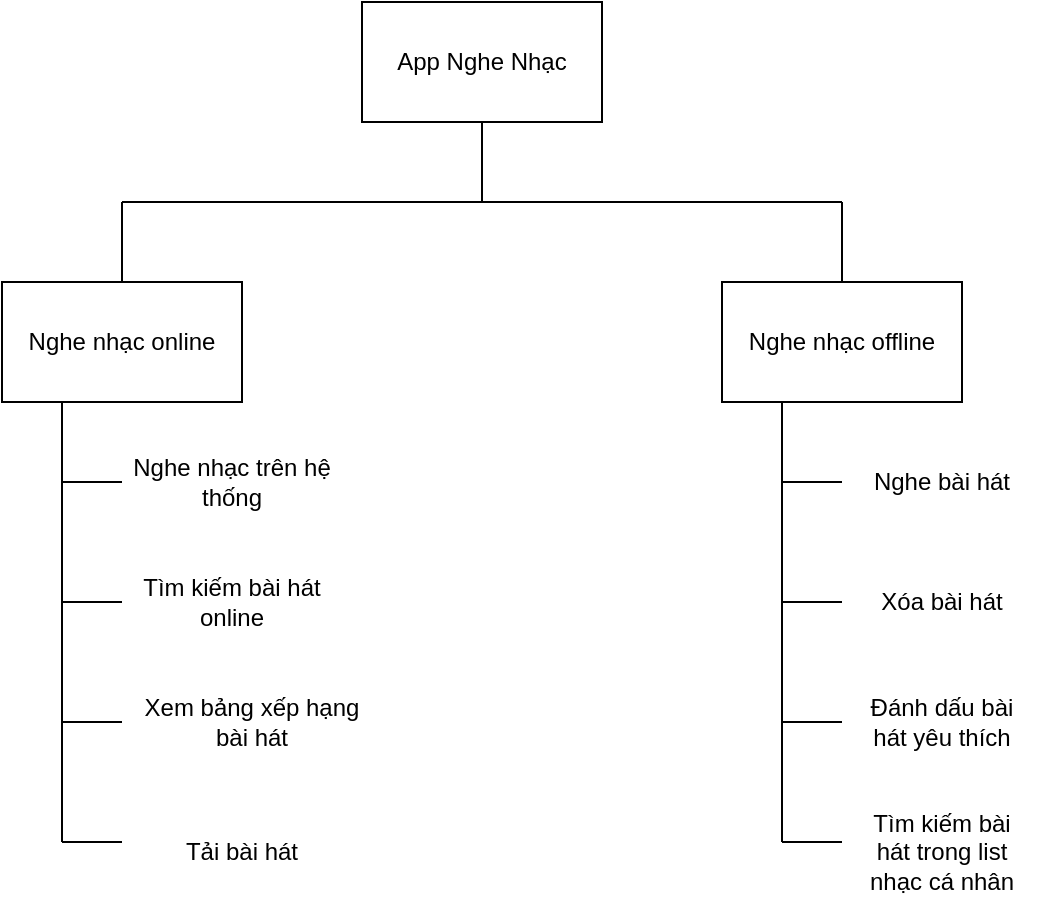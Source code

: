 <mxfile version="14.7.6" type="github" pages="7">
  <diagram id="dmMNkS805SkaxV6rb-UH" name="Page-1">
    <mxGraphModel dx="782" dy="436" grid="1" gridSize="10" guides="1" tooltips="1" connect="1" arrows="1" fold="1" page="1" pageScale="1" pageWidth="827" pageHeight="1169" math="0" shadow="0">
      <root>
        <mxCell id="0" />
        <mxCell id="1" parent="0" />
        <mxCell id="BrKykaamPkqeGsCS6sWr-1" value="App Nghe Nhạc" style="rounded=0;whiteSpace=wrap;html=1;" parent="1" vertex="1">
          <mxGeometry x="320" y="100" width="120" height="60" as="geometry" />
        </mxCell>
        <mxCell id="BrKykaamPkqeGsCS6sWr-4" value="" style="endArrow=none;html=1;entryX=0.5;entryY=1;entryDx=0;entryDy=0;" parent="1" target="BrKykaamPkqeGsCS6sWr-1" edge="1">
          <mxGeometry width="50" height="50" relative="1" as="geometry">
            <mxPoint x="380" y="200" as="sourcePoint" />
            <mxPoint x="430" y="200" as="targetPoint" />
          </mxGeometry>
        </mxCell>
        <mxCell id="BrKykaamPkqeGsCS6sWr-5" value="" style="endArrow=none;html=1;" parent="1" edge="1">
          <mxGeometry width="50" height="50" relative="1" as="geometry">
            <mxPoint x="200" y="200" as="sourcePoint" />
            <mxPoint x="560" y="200" as="targetPoint" />
          </mxGeometry>
        </mxCell>
        <mxCell id="BrKykaamPkqeGsCS6sWr-6" value="" style="endArrow=none;html=1;" parent="1" edge="1">
          <mxGeometry width="50" height="50" relative="1" as="geometry">
            <mxPoint x="200" y="200" as="sourcePoint" />
            <mxPoint x="200" y="240" as="targetPoint" />
          </mxGeometry>
        </mxCell>
        <mxCell id="BrKykaamPkqeGsCS6sWr-7" value="" style="endArrow=none;html=1;" parent="1" edge="1">
          <mxGeometry width="50" height="50" relative="1" as="geometry">
            <mxPoint x="560" y="200" as="sourcePoint" />
            <mxPoint x="560" y="240" as="targetPoint" />
          </mxGeometry>
        </mxCell>
        <mxCell id="BrKykaamPkqeGsCS6sWr-8" value="Nghe nhạc online" style="rounded=0;whiteSpace=wrap;html=1;" parent="1" vertex="1">
          <mxGeometry x="140" y="240" width="120" height="60" as="geometry" />
        </mxCell>
        <mxCell id="BrKykaamPkqeGsCS6sWr-9" value="Nghe nhạc offline" style="rounded=0;whiteSpace=wrap;html=1;" parent="1" vertex="1">
          <mxGeometry x="500" y="240" width="120" height="60" as="geometry" />
        </mxCell>
        <mxCell id="BrKykaamPkqeGsCS6sWr-10" value="" style="endArrow=none;html=1;exitX=0.25;exitY=1;exitDx=0;exitDy=0;" parent="1" source="BrKykaamPkqeGsCS6sWr-8" edge="1">
          <mxGeometry width="50" height="50" relative="1" as="geometry">
            <mxPoint x="380" y="250" as="sourcePoint" />
            <mxPoint x="170" y="520" as="targetPoint" />
            <Array as="points" />
          </mxGeometry>
        </mxCell>
        <mxCell id="BrKykaamPkqeGsCS6sWr-11" value="" style="endArrow=none;html=1;" parent="1" edge="1">
          <mxGeometry width="50" height="50" relative="1" as="geometry">
            <mxPoint x="170" y="340" as="sourcePoint" />
            <mxPoint x="200" y="340" as="targetPoint" />
          </mxGeometry>
        </mxCell>
        <mxCell id="BrKykaamPkqeGsCS6sWr-13" value="Nghe nhạc trên hệ thống" style="text;html=1;strokeColor=none;fillColor=none;align=center;verticalAlign=middle;whiteSpace=wrap;rounded=0;" parent="1" vertex="1">
          <mxGeometry x="200" y="320" width="110" height="40" as="geometry" />
        </mxCell>
        <mxCell id="BrKykaamPkqeGsCS6sWr-14" value="" style="endArrow=none;html=1;" parent="1" edge="1">
          <mxGeometry width="50" height="50" relative="1" as="geometry">
            <mxPoint x="170" y="400" as="sourcePoint" />
            <mxPoint x="200" y="400" as="targetPoint" />
          </mxGeometry>
        </mxCell>
        <mxCell id="BrKykaamPkqeGsCS6sWr-15" value="Tìm kiếm bài hát online" style="text;html=1;strokeColor=none;fillColor=none;align=center;verticalAlign=middle;whiteSpace=wrap;rounded=0;" parent="1" vertex="1">
          <mxGeometry x="205" y="380" width="100" height="40" as="geometry" />
        </mxCell>
        <mxCell id="BrKykaamPkqeGsCS6sWr-16" value="" style="endArrow=none;html=1;" parent="1" edge="1">
          <mxGeometry width="50" height="50" relative="1" as="geometry">
            <mxPoint x="170" y="460" as="sourcePoint" />
            <mxPoint x="200" y="460" as="targetPoint" />
          </mxGeometry>
        </mxCell>
        <mxCell id="BrKykaamPkqeGsCS6sWr-17" value="Xem bảng xếp hạng bài hát" style="text;html=1;strokeColor=none;fillColor=none;align=center;verticalAlign=middle;whiteSpace=wrap;rounded=0;" parent="1" vertex="1">
          <mxGeometry x="205" y="440" width="120" height="40" as="geometry" />
        </mxCell>
        <mxCell id="BrKykaamPkqeGsCS6sWr-18" value="Tải bài hát" style="text;html=1;strokeColor=none;fillColor=none;align=center;verticalAlign=middle;whiteSpace=wrap;rounded=0;" parent="1" vertex="1">
          <mxGeometry x="205" y="510" width="110" height="30" as="geometry" />
        </mxCell>
        <mxCell id="BrKykaamPkqeGsCS6sWr-19" value="" style="endArrow=none;html=1;" parent="1" edge="1">
          <mxGeometry width="50" height="50" relative="1" as="geometry">
            <mxPoint x="170" y="520" as="sourcePoint" />
            <mxPoint x="200" y="520" as="targetPoint" />
          </mxGeometry>
        </mxCell>
        <mxCell id="BrKykaamPkqeGsCS6sWr-20" value="" style="endArrow=none;html=1;entryX=0.25;entryY=1;entryDx=0;entryDy=0;" parent="1" target="BrKykaamPkqeGsCS6sWr-9" edge="1">
          <mxGeometry width="50" height="50" relative="1" as="geometry">
            <mxPoint x="530" y="520" as="sourcePoint" />
            <mxPoint x="430" y="370" as="targetPoint" />
          </mxGeometry>
        </mxCell>
        <mxCell id="BrKykaamPkqeGsCS6sWr-21" value="" style="endArrow=none;html=1;" parent="1" edge="1">
          <mxGeometry width="50" height="50" relative="1" as="geometry">
            <mxPoint x="530" y="340" as="sourcePoint" />
            <mxPoint x="560" y="340" as="targetPoint" />
          </mxGeometry>
        </mxCell>
        <mxCell id="BrKykaamPkqeGsCS6sWr-22" value="Nghe bài hát" style="text;html=1;strokeColor=none;fillColor=none;align=center;verticalAlign=middle;whiteSpace=wrap;rounded=0;" parent="1" vertex="1">
          <mxGeometry x="560" y="325" width="100" height="30" as="geometry" />
        </mxCell>
        <mxCell id="BrKykaamPkqeGsCS6sWr-23" value="" style="endArrow=none;html=1;" parent="1" edge="1">
          <mxGeometry width="50" height="50" relative="1" as="geometry">
            <mxPoint x="530" y="400" as="sourcePoint" />
            <mxPoint x="560" y="400" as="targetPoint" />
          </mxGeometry>
        </mxCell>
        <mxCell id="BrKykaamPkqeGsCS6sWr-24" value="Xóa bài hát" style="text;html=1;strokeColor=none;fillColor=none;align=center;verticalAlign=middle;whiteSpace=wrap;rounded=0;" parent="1" vertex="1">
          <mxGeometry x="570" y="380" width="80" height="40" as="geometry" />
        </mxCell>
        <mxCell id="BrKykaamPkqeGsCS6sWr-25" value="" style="endArrow=none;html=1;" parent="1" edge="1">
          <mxGeometry width="50" height="50" relative="1" as="geometry">
            <mxPoint x="530" y="460" as="sourcePoint" />
            <mxPoint x="560" y="460" as="targetPoint" />
          </mxGeometry>
        </mxCell>
        <mxCell id="BrKykaamPkqeGsCS6sWr-26" value="Đánh dấu bài hát yêu thích" style="text;html=1;strokeColor=none;fillColor=none;align=center;verticalAlign=middle;whiteSpace=wrap;rounded=0;" parent="1" vertex="1">
          <mxGeometry x="570" y="445" width="80" height="30" as="geometry" />
        </mxCell>
        <mxCell id="fwuVZFZUMcyj6ZdH6o9e-2" value="" style="endArrow=none;html=1;" parent="1" edge="1">
          <mxGeometry width="50" height="50" relative="1" as="geometry">
            <mxPoint x="530" y="520" as="sourcePoint" />
            <mxPoint x="560" y="520" as="targetPoint" />
          </mxGeometry>
        </mxCell>
        <mxCell id="fwuVZFZUMcyj6ZdH6o9e-3" value="Tìm kiếm bài hát trong list nhạc cá nhân" style="text;html=1;strokeColor=none;fillColor=none;align=center;verticalAlign=middle;whiteSpace=wrap;rounded=0;" parent="1" vertex="1">
          <mxGeometry x="570" y="510" width="80" height="30" as="geometry" />
        </mxCell>
      </root>
    </mxGraphModel>
  </diagram>
  <diagram id="fwr1nD1LG8ngcOjBI71h" name="Page-2">
    <mxGraphModel dx="1609" dy="437" grid="1" gridSize="10" guides="1" tooltips="1" connect="1" arrows="1" fold="1" page="1" pageScale="1" pageWidth="827" pageHeight="1169" math="0" shadow="0">
      <root>
        <mxCell id="25V5unOkGxOZ0rZsctyj-0" />
        <mxCell id="25V5unOkGxOZ0rZsctyj-1" parent="25V5unOkGxOZ0rZsctyj-0" />
        <mxCell id="25V5unOkGxOZ0rZsctyj-2" value="Website bán đồ lưu niệm (frontend)" style="rounded=0;whiteSpace=wrap;html=1;" parent="25V5unOkGxOZ0rZsctyj-1" vertex="1">
          <mxGeometry x="270" y="140" width="120" height="60" as="geometry" />
        </mxCell>
        <mxCell id="25V5unOkGxOZ0rZsctyj-3" value="" style="endArrow=none;html=1;exitX=0.5;exitY=1;exitDx=0;exitDy=0;" parent="25V5unOkGxOZ0rZsctyj-1" source="25V5unOkGxOZ0rZsctyj-2" edge="1">
          <mxGeometry width="50" height="50" relative="1" as="geometry">
            <mxPoint x="380" y="250" as="sourcePoint" />
            <mxPoint x="330" y="260" as="targetPoint" />
          </mxGeometry>
        </mxCell>
        <mxCell id="C2dAN88aSZc8cmCPh_5t-5" value="" style="endArrow=none;html=1;" parent="25V5unOkGxOZ0rZsctyj-1" edge="1">
          <mxGeometry width="50" height="50" relative="1" as="geometry">
            <mxPoint x="20" y="260" as="sourcePoint" />
            <mxPoint x="620" y="260" as="targetPoint" />
          </mxGeometry>
        </mxCell>
        <mxCell id="C2dAN88aSZc8cmCPh_5t-6" value="" style="endArrow=none;html=1;" parent="25V5unOkGxOZ0rZsctyj-1" edge="1">
          <mxGeometry width="50" height="50" relative="1" as="geometry">
            <mxPoint x="20" y="260" as="sourcePoint" />
            <mxPoint x="20" y="320" as="targetPoint" />
          </mxGeometry>
        </mxCell>
        <mxCell id="C2dAN88aSZc8cmCPh_5t-7" value="Xem thông tin" style="rounded=0;whiteSpace=wrap;html=1;" parent="25V5unOkGxOZ0rZsctyj-1" vertex="1">
          <mxGeometry x="-40" y="300" width="120" height="60" as="geometry" />
        </mxCell>
        <mxCell id="-f4wlquP8zjbIwpbWk16-0" value="" style="endArrow=none;html=1;exitX=0.25;exitY=1;exitDx=0;exitDy=0;" parent="25V5unOkGxOZ0rZsctyj-1" source="C2dAN88aSZc8cmCPh_5t-7" edge="1">
          <mxGeometry width="50" height="50" relative="1" as="geometry">
            <mxPoint x="260" y="250" as="sourcePoint" />
            <mxPoint x="-10" y="570" as="targetPoint" />
          </mxGeometry>
        </mxCell>
        <mxCell id="-f4wlquP8zjbIwpbWk16-1" value="" style="endArrow=none;html=1;" parent="25V5unOkGxOZ0rZsctyj-1" edge="1">
          <mxGeometry width="50" height="50" relative="1" as="geometry">
            <mxPoint x="-10" y="410" as="sourcePoint" />
            <mxPoint x="20" y="410" as="targetPoint" />
          </mxGeometry>
        </mxCell>
        <mxCell id="-f4wlquP8zjbIwpbWk16-2" value="Xem danh sách sản phẩm" style="rounded=0;whiteSpace=wrap;html=1;" parent="25V5unOkGxOZ0rZsctyj-1" vertex="1">
          <mxGeometry x="20" y="380" width="120" height="60" as="geometry" />
        </mxCell>
        <mxCell id="-f4wlquP8zjbIwpbWk16-3" value="" style="endArrow=none;html=1;" parent="25V5unOkGxOZ0rZsctyj-1" edge="1">
          <mxGeometry width="50" height="50" relative="1" as="geometry">
            <mxPoint x="-10" y="490" as="sourcePoint" />
            <mxPoint x="20" y="490" as="targetPoint" />
          </mxGeometry>
        </mxCell>
        <mxCell id="-f4wlquP8zjbIwpbWk16-4" value="Xem chi tiết sản phẩm" style="rounded=0;whiteSpace=wrap;html=1;" parent="25V5unOkGxOZ0rZsctyj-1" vertex="1">
          <mxGeometry x="20" y="460" width="120" height="60" as="geometry" />
        </mxCell>
        <mxCell id="-f4wlquP8zjbIwpbWk16-5" value="" style="endArrow=none;html=1;" parent="25V5unOkGxOZ0rZsctyj-1" edge="1">
          <mxGeometry width="50" height="50" relative="1" as="geometry">
            <mxPoint x="-10" y="570" as="sourcePoint" />
            <mxPoint x="20" y="570" as="targetPoint" />
          </mxGeometry>
        </mxCell>
        <mxCell id="-f4wlquP8zjbIwpbWk16-6" value="Thông tin cửa hàng" style="rounded=0;whiteSpace=wrap;html=1;" parent="25V5unOkGxOZ0rZsctyj-1" vertex="1">
          <mxGeometry x="20" y="540" width="120" height="60" as="geometry" />
        </mxCell>
        <mxCell id="-f4wlquP8zjbIwpbWk16-11" value="" style="endArrow=none;html=1;entryX=0.5;entryY=0;entryDx=0;entryDy=0;" parent="25V5unOkGxOZ0rZsctyj-1" target="-f4wlquP8zjbIwpbWk16-12" edge="1">
          <mxGeometry width="50" height="50" relative="1" as="geometry">
            <mxPoint x="220" y="260" as="sourcePoint" />
            <mxPoint x="200" y="300" as="targetPoint" />
          </mxGeometry>
        </mxCell>
        <mxCell id="-f4wlquP8zjbIwpbWk16-12" value="Đặt Hàng" style="rounded=0;whiteSpace=wrap;html=1;" parent="25V5unOkGxOZ0rZsctyj-1" vertex="1">
          <mxGeometry x="160" y="300" width="120" height="60" as="geometry" />
        </mxCell>
        <mxCell id="-f4wlquP8zjbIwpbWk16-13" value="" style="endArrow=none;html=1;exitX=0.153;exitY=1.022;exitDx=0;exitDy=0;exitPerimeter=0;" parent="25V5unOkGxOZ0rZsctyj-1" source="-f4wlquP8zjbIwpbWk16-12" edge="1">
          <mxGeometry width="50" height="50" relative="1" as="geometry">
            <mxPoint x="260" y="420" as="sourcePoint" />
            <mxPoint x="178" y="570" as="targetPoint" />
          </mxGeometry>
        </mxCell>
        <mxCell id="-f4wlquP8zjbIwpbWk16-23" value="" style="endArrow=none;html=1;" parent="25V5unOkGxOZ0rZsctyj-1" edge="1">
          <mxGeometry width="50" height="50" relative="1" as="geometry">
            <mxPoint x="180" y="410" as="sourcePoint" />
            <mxPoint x="210" y="410" as="targetPoint" />
          </mxGeometry>
        </mxCell>
        <mxCell id="-f4wlquP8zjbIwpbWk16-24" value="Lựa chọn sản phẩm" style="rounded=0;whiteSpace=wrap;html=1;" parent="25V5unOkGxOZ0rZsctyj-1" vertex="1">
          <mxGeometry x="210" y="380" width="120" height="60" as="geometry" />
        </mxCell>
        <mxCell id="-f4wlquP8zjbIwpbWk16-29" value="" style="endArrow=none;html=1;entryX=0.5;entryY=0;entryDx=0;entryDy=0;" parent="25V5unOkGxOZ0rZsctyj-1" target="-f4wlquP8zjbIwpbWk16-30" edge="1">
          <mxGeometry width="50" height="50" relative="1" as="geometry">
            <mxPoint x="420" y="260" as="sourcePoint" />
            <mxPoint x="400" y="300" as="targetPoint" />
          </mxGeometry>
        </mxCell>
        <mxCell id="-f4wlquP8zjbIwpbWk16-30" value="Tìm kiếm" style="rounded=0;whiteSpace=wrap;html=1;" parent="25V5unOkGxOZ0rZsctyj-1" vertex="1">
          <mxGeometry x="360" y="300" width="120" height="60" as="geometry" />
        </mxCell>
        <mxCell id="-f4wlquP8zjbIwpbWk16-31" value="" style="endArrow=none;html=1;exitX=0.153;exitY=1.022;exitDx=0;exitDy=0;exitPerimeter=0;" parent="25V5unOkGxOZ0rZsctyj-1" edge="1">
          <mxGeometry width="50" height="50" relative="1" as="geometry">
            <mxPoint x="379.86" y="360.0" as="sourcePoint" />
            <mxPoint x="380" y="490" as="targetPoint" />
          </mxGeometry>
        </mxCell>
        <mxCell id="-f4wlquP8zjbIwpbWk16-33" value="" style="endArrow=none;html=1;" parent="25V5unOkGxOZ0rZsctyj-1" edge="1">
          <mxGeometry width="50" height="50" relative="1" as="geometry">
            <mxPoint x="380" y="410" as="sourcePoint" />
            <mxPoint x="412" y="410" as="targetPoint" />
          </mxGeometry>
        </mxCell>
        <mxCell id="-f4wlquP8zjbIwpbWk16-34" value="Tìm kiếm theo tên" style="rounded=0;whiteSpace=wrap;html=1;" parent="25V5unOkGxOZ0rZsctyj-1" vertex="1">
          <mxGeometry x="412" y="380" width="120" height="60" as="geometry" />
        </mxCell>
        <mxCell id="-f4wlquP8zjbIwpbWk16-36" value="" style="endArrow=none;html=1;" parent="25V5unOkGxOZ0rZsctyj-1" edge="1">
          <mxGeometry width="50" height="50" relative="1" as="geometry">
            <mxPoint x="380" y="490" as="sourcePoint" />
            <mxPoint x="412" y="490" as="targetPoint" />
          </mxGeometry>
        </mxCell>
        <mxCell id="-f4wlquP8zjbIwpbWk16-37" value="Tìm kiếm theo giá" style="rounded=0;whiteSpace=wrap;html=1;" parent="25V5unOkGxOZ0rZsctyj-1" vertex="1">
          <mxGeometry x="412" y="460" width="120" height="60" as="geometry" />
        </mxCell>
        <mxCell id="-f4wlquP8zjbIwpbWk16-38" value="" style="endArrow=none;html=1;entryX=0.5;entryY=0;entryDx=0;entryDy=0;" parent="25V5unOkGxOZ0rZsctyj-1" target="-f4wlquP8zjbIwpbWk16-39" edge="1">
          <mxGeometry width="50" height="50" relative="1" as="geometry">
            <mxPoint x="620" y="260" as="sourcePoint" />
            <mxPoint x="600" y="300" as="targetPoint" />
          </mxGeometry>
        </mxCell>
        <mxCell id="-f4wlquP8zjbIwpbWk16-39" value="Quản lý tài khoản" style="rounded=0;whiteSpace=wrap;html=1;" parent="25V5unOkGxOZ0rZsctyj-1" vertex="1">
          <mxGeometry x="560" y="300" width="120" height="60" as="geometry" />
        </mxCell>
        <mxCell id="-f4wlquP8zjbIwpbWk16-40" value="" style="endArrow=none;html=1;exitX=0.25;exitY=1;exitDx=0;exitDy=0;" parent="25V5unOkGxOZ0rZsctyj-1" source="-f4wlquP8zjbIwpbWk16-39" edge="1">
          <mxGeometry width="50" height="50" relative="1" as="geometry">
            <mxPoint x="260" y="480" as="sourcePoint" />
            <mxPoint x="590" y="650" as="targetPoint" />
          </mxGeometry>
        </mxCell>
        <mxCell id="-f4wlquP8zjbIwpbWk16-44" value="" style="endArrow=none;html=1;" parent="25V5unOkGxOZ0rZsctyj-1" edge="1">
          <mxGeometry width="50" height="50" relative="1" as="geometry">
            <mxPoint x="590" y="410" as="sourcePoint" />
            <mxPoint x="622" y="410" as="targetPoint" />
          </mxGeometry>
        </mxCell>
        <mxCell id="-f4wlquP8zjbIwpbWk16-45" value="Đăng kí tài khoản" style="rounded=0;whiteSpace=wrap;html=1;" parent="25V5unOkGxOZ0rZsctyj-1" vertex="1">
          <mxGeometry x="622" y="380" width="120" height="60" as="geometry" />
        </mxCell>
        <mxCell id="-f4wlquP8zjbIwpbWk16-46" value="" style="endArrow=none;html=1;" parent="25V5unOkGxOZ0rZsctyj-1" edge="1">
          <mxGeometry width="50" height="50" relative="1" as="geometry">
            <mxPoint x="590" y="490" as="sourcePoint" />
            <mxPoint x="622" y="490" as="targetPoint" />
          </mxGeometry>
        </mxCell>
        <mxCell id="-f4wlquP8zjbIwpbWk16-47" value="Đăng nhập" style="rounded=0;whiteSpace=wrap;html=1;" parent="25V5unOkGxOZ0rZsctyj-1" vertex="1">
          <mxGeometry x="622" y="460" width="120" height="60" as="geometry" />
        </mxCell>
        <mxCell id="-f4wlquP8zjbIwpbWk16-48" value="" style="endArrow=none;html=1;" parent="25V5unOkGxOZ0rZsctyj-1" edge="1">
          <mxGeometry width="50" height="50" relative="1" as="geometry">
            <mxPoint x="590" y="570" as="sourcePoint" />
            <mxPoint x="622" y="570" as="targetPoint" />
          </mxGeometry>
        </mxCell>
        <mxCell id="-f4wlquP8zjbIwpbWk16-49" value="Thay đổi thông tin tài khoản" style="rounded=0;whiteSpace=wrap;html=1;" parent="25V5unOkGxOZ0rZsctyj-1" vertex="1">
          <mxGeometry x="622" y="540" width="120" height="60" as="geometry" />
        </mxCell>
        <mxCell id="-f4wlquP8zjbIwpbWk16-51" value="" style="endArrow=none;html=1;entryX=0;entryY=0.5;entryDx=0;entryDy=0;" parent="25V5unOkGxOZ0rZsctyj-1" target="-f4wlquP8zjbIwpbWk16-52" edge="1">
          <mxGeometry width="50" height="50" relative="1" as="geometry">
            <mxPoint x="178" y="570" as="sourcePoint" />
            <mxPoint x="218" y="570" as="targetPoint" />
          </mxGeometry>
        </mxCell>
        <mxCell id="-f4wlquP8zjbIwpbWk16-52" value="Quản lý giỏ hàng" style="rounded=0;whiteSpace=wrap;html=1;" parent="25V5unOkGxOZ0rZsctyj-1" vertex="1">
          <mxGeometry x="210" y="540" width="120" height="60" as="geometry" />
        </mxCell>
        <mxCell id="-f4wlquP8zjbIwpbWk16-53" value="" style="endArrow=none;html=1;" parent="25V5unOkGxOZ0rZsctyj-1" edge="1">
          <mxGeometry width="50" height="50" relative="1" as="geometry">
            <mxPoint x="178" y="490" as="sourcePoint" />
            <mxPoint x="210" y="490" as="targetPoint" />
          </mxGeometry>
        </mxCell>
        <mxCell id="-f4wlquP8zjbIwpbWk16-54" value="Đặt hàng" style="rounded=0;whiteSpace=wrap;html=1;" parent="25V5unOkGxOZ0rZsctyj-1" vertex="1">
          <mxGeometry x="210" y="460" width="120" height="60" as="geometry" />
        </mxCell>
        <mxCell id="-f4wlquP8zjbIwpbWk16-55" value="" style="endArrow=none;html=1;" parent="25V5unOkGxOZ0rZsctyj-1" edge="1">
          <mxGeometry width="50" height="50" relative="1" as="geometry">
            <mxPoint x="590" y="650" as="sourcePoint" />
            <mxPoint x="622" y="650" as="targetPoint" />
          </mxGeometry>
        </mxCell>
        <mxCell id="-f4wlquP8zjbIwpbWk16-56" value="Kiểm tra lịch sử đơn hàng" style="rounded=0;whiteSpace=wrap;html=1;" parent="25V5unOkGxOZ0rZsctyj-1" vertex="1">
          <mxGeometry x="622" y="620" width="120" height="60" as="geometry" />
        </mxCell>
      </root>
    </mxGraphModel>
  </diagram>
  <diagram id="o2GJjiBsIi-EHEu6j26o" name="Page-3">
    <mxGraphModel dx="782" dy="1606" grid="1" gridSize="10" guides="1" tooltips="1" connect="1" arrows="1" fold="1" page="1" pageScale="1" pageWidth="827" pageHeight="1169" math="0" shadow="0">
      <root>
        <mxCell id="CwdzaLwRy5O3PZ2pQZOu-0" />
        <mxCell id="CwdzaLwRy5O3PZ2pQZOu-1" parent="CwdzaLwRy5O3PZ2pQZOu-0" />
        <mxCell id="CwdzaLwRy5O3PZ2pQZOu-9" value="Trang chủ" style="rounded=0;whiteSpace=wrap;html=1;" parent="CwdzaLwRy5O3PZ2pQZOu-1" vertex="1">
          <mxGeometry x="900" y="-60" width="120" height="60" as="geometry" />
        </mxCell>
        <mxCell id="CwdzaLwRy5O3PZ2pQZOu-12" value="Giới thiệu" style="rounded=0;whiteSpace=wrap;html=1;" parent="CwdzaLwRy5O3PZ2pQZOu-1" vertex="1">
          <mxGeometry x="580" y="140" width="120" height="60" as="geometry" />
        </mxCell>
        <mxCell id="CwdzaLwRy5O3PZ2pQZOu-13" value="Danh sách sản phẩm" style="rounded=0;whiteSpace=wrap;html=1;" parent="CwdzaLwRy5O3PZ2pQZOu-1" vertex="1">
          <mxGeometry x="740" y="140" width="120" height="60" as="geometry" />
        </mxCell>
        <mxCell id="CwdzaLwRy5O3PZ2pQZOu-15" value="Chi tiết sản phẩm&amp;nbsp;" style="rounded=0;whiteSpace=wrap;html=1;" parent="CwdzaLwRy5O3PZ2pQZOu-1" vertex="1">
          <mxGeometry x="740" y="260" width="120" height="60" as="geometry" />
        </mxCell>
        <mxCell id="CwdzaLwRy5O3PZ2pQZOu-16" value="Hệ thống cửa hàng" style="rounded=0;whiteSpace=wrap;html=1;" parent="CwdzaLwRy5O3PZ2pQZOu-1" vertex="1">
          <mxGeometry x="420" y="140" width="120" height="60" as="geometry" />
        </mxCell>
        <mxCell id="CwdzaLwRy5O3PZ2pQZOu-17" value="Giỏ hàng" style="rounded=0;whiteSpace=wrap;html=1;" parent="CwdzaLwRy5O3PZ2pQZOu-1" vertex="1">
          <mxGeometry x="900" y="140" width="120" height="60" as="geometry" />
        </mxCell>
        <mxCell id="CwdzaLwRy5O3PZ2pQZOu-18" value="Thanh toán" style="rounded=0;whiteSpace=wrap;html=1;" parent="CwdzaLwRy5O3PZ2pQZOu-1" vertex="1">
          <mxGeometry x="900" y="260" width="120" height="60" as="geometry" />
        </mxCell>
        <mxCell id="CwdzaLwRy5O3PZ2pQZOu-19" value="Đăng nhập" style="rounded=0;whiteSpace=wrap;html=1;" parent="CwdzaLwRy5O3PZ2pQZOu-1" vertex="1">
          <mxGeometry x="1060" y="140" width="120" height="60" as="geometry" />
        </mxCell>
        <mxCell id="CwdzaLwRy5O3PZ2pQZOu-20" value="Đăng kí" style="rounded=0;whiteSpace=wrap;html=1;" parent="CwdzaLwRy5O3PZ2pQZOu-1" vertex="1">
          <mxGeometry x="1220" y="140" width="120" height="60" as="geometry" />
        </mxCell>
        <mxCell id="CwdzaLwRy5O3PZ2pQZOu-21" value="Thông tin người dùng" style="rounded=0;whiteSpace=wrap;html=1;" parent="CwdzaLwRy5O3PZ2pQZOu-1" vertex="1">
          <mxGeometry x="1380" y="140" width="120" height="60" as="geometry" />
        </mxCell>
        <mxCell id="CwdzaLwRy5O3PZ2pQZOu-22" value="Đổi mật khẩu" style="rounded=0;whiteSpace=wrap;html=1;" parent="CwdzaLwRy5O3PZ2pQZOu-1" vertex="1">
          <mxGeometry x="1300" y="320" width="120" height="60" as="geometry" />
        </mxCell>
        <mxCell id="CwdzaLwRy5O3PZ2pQZOu-23" value="Đổi thông tin" style="rounded=0;whiteSpace=wrap;html=1;" parent="CwdzaLwRy5O3PZ2pQZOu-1" vertex="1">
          <mxGeometry x="1460" y="320" width="120" height="60" as="geometry" />
        </mxCell>
        <mxCell id="CwdzaLwRy5O3PZ2pQZOu-24" value="" style="endArrow=none;html=1;" parent="CwdzaLwRy5O3PZ2pQZOu-1" edge="1">
          <mxGeometry width="50" height="50" relative="1" as="geometry">
            <mxPoint x="480" y="80" as="sourcePoint" />
            <mxPoint x="1440" y="80" as="targetPoint" />
          </mxGeometry>
        </mxCell>
        <mxCell id="CwdzaLwRy5O3PZ2pQZOu-25" value="" style="endArrow=none;html=1;entryX=0.5;entryY=0;entryDx=0;entryDy=0;" parent="CwdzaLwRy5O3PZ2pQZOu-1" target="CwdzaLwRy5O3PZ2pQZOu-16" edge="1">
          <mxGeometry width="50" height="50" relative="1" as="geometry">
            <mxPoint x="480" y="80" as="sourcePoint" />
            <mxPoint x="250" y="150" as="targetPoint" />
          </mxGeometry>
        </mxCell>
        <mxCell id="CwdzaLwRy5O3PZ2pQZOu-28" value="" style="endArrow=none;html=1;entryX=0.5;entryY=0;entryDx=0;entryDy=0;" parent="CwdzaLwRy5O3PZ2pQZOu-1" target="CwdzaLwRy5O3PZ2pQZOu-12" edge="1">
          <mxGeometry width="50" height="50" relative="1" as="geometry">
            <mxPoint x="640" y="80" as="sourcePoint" />
            <mxPoint x="600" y="150" as="targetPoint" />
          </mxGeometry>
        </mxCell>
        <mxCell id="CwdzaLwRy5O3PZ2pQZOu-29" value="" style="endArrow=none;html=1;entryX=0.5;entryY=0;entryDx=0;entryDy=0;" parent="CwdzaLwRy5O3PZ2pQZOu-1" target="CwdzaLwRy5O3PZ2pQZOu-13" edge="1">
          <mxGeometry width="50" height="50" relative="1" as="geometry">
            <mxPoint x="800" y="80" as="sourcePoint" />
            <mxPoint x="600" y="150" as="targetPoint" />
          </mxGeometry>
        </mxCell>
        <mxCell id="CwdzaLwRy5O3PZ2pQZOu-31" value="" style="endArrow=none;html=1;" parent="CwdzaLwRy5O3PZ2pQZOu-1" target="CwdzaLwRy5O3PZ2pQZOu-17" edge="1">
          <mxGeometry width="50" height="50" relative="1" as="geometry">
            <mxPoint x="960" y="80" as="sourcePoint" />
            <mxPoint x="1120" y="150" as="targetPoint" />
          </mxGeometry>
        </mxCell>
        <mxCell id="CwdzaLwRy5O3PZ2pQZOu-32" value="" style="endArrow=none;html=1;" parent="CwdzaLwRy5O3PZ2pQZOu-1" edge="1">
          <mxGeometry width="50" height="50" relative="1" as="geometry">
            <mxPoint x="1120" y="80" as="sourcePoint" />
            <mxPoint x="1120" y="140" as="targetPoint" />
          </mxGeometry>
        </mxCell>
        <mxCell id="CwdzaLwRy5O3PZ2pQZOu-33" value="" style="endArrow=none;html=1;entryX=0.5;entryY=0;entryDx=0;entryDy=0;" parent="CwdzaLwRy5O3PZ2pQZOu-1" target="CwdzaLwRy5O3PZ2pQZOu-20" edge="1">
          <mxGeometry width="50" height="50" relative="1" as="geometry">
            <mxPoint x="1280" y="80" as="sourcePoint" />
            <mxPoint x="1340" y="150" as="targetPoint" />
          </mxGeometry>
        </mxCell>
        <mxCell id="CwdzaLwRy5O3PZ2pQZOu-34" value="" style="endArrow=none;html=1;exitX=0.5;exitY=0;exitDx=0;exitDy=0;" parent="CwdzaLwRy5O3PZ2pQZOu-1" source="CwdzaLwRy5O3PZ2pQZOu-21" edge="1">
          <mxGeometry width="50" height="50" relative="1" as="geometry">
            <mxPoint x="1290" y="200" as="sourcePoint" />
            <mxPoint x="1440" y="80" as="targetPoint" />
          </mxGeometry>
        </mxCell>
        <mxCell id="CwdzaLwRy5O3PZ2pQZOu-35" value="" style="endArrow=none;html=1;exitX=0.5;exitY=1;exitDx=0;exitDy=0;" parent="CwdzaLwRy5O3PZ2pQZOu-1" source="CwdzaLwRy5O3PZ2pQZOu-21" edge="1">
          <mxGeometry width="50" height="50" relative="1" as="geometry">
            <mxPoint x="1290" y="300" as="sourcePoint" />
            <mxPoint x="1440" y="240" as="targetPoint" />
          </mxGeometry>
        </mxCell>
        <mxCell id="CwdzaLwRy5O3PZ2pQZOu-36" value="" style="endArrow=none;html=1;" parent="CwdzaLwRy5O3PZ2pQZOu-1" edge="1">
          <mxGeometry width="50" height="50" relative="1" as="geometry">
            <mxPoint x="1360" y="240" as="sourcePoint" />
            <mxPoint x="1440" y="240" as="targetPoint" />
          </mxGeometry>
        </mxCell>
        <mxCell id="CwdzaLwRy5O3PZ2pQZOu-37" value="" style="endArrow=none;html=1;entryX=0.5;entryY=0;entryDx=0;entryDy=0;" parent="CwdzaLwRy5O3PZ2pQZOu-1" target="CwdzaLwRy5O3PZ2pQZOu-22" edge="1">
          <mxGeometry width="50" height="50" relative="1" as="geometry">
            <mxPoint x="1360" y="240" as="sourcePoint" />
            <mxPoint x="1340" y="250" as="targetPoint" />
          </mxGeometry>
        </mxCell>
        <mxCell id="CwdzaLwRy5O3PZ2pQZOu-38" value="" style="endArrow=none;html=1;" parent="CwdzaLwRy5O3PZ2pQZOu-1" edge="1">
          <mxGeometry width="50" height="50" relative="1" as="geometry">
            <mxPoint x="1440" y="240" as="sourcePoint" />
            <mxPoint x="1520" y="240" as="targetPoint" />
          </mxGeometry>
        </mxCell>
        <mxCell id="CwdzaLwRy5O3PZ2pQZOu-39" value="" style="endArrow=none;html=1;entryX=0.5;entryY=0;entryDx=0;entryDy=0;" parent="CwdzaLwRy5O3PZ2pQZOu-1" target="CwdzaLwRy5O3PZ2pQZOu-23" edge="1">
          <mxGeometry width="50" height="50" relative="1" as="geometry">
            <mxPoint x="1520" y="240" as="sourcePoint" />
            <mxPoint x="1340" y="250" as="targetPoint" />
          </mxGeometry>
        </mxCell>
        <mxCell id="CwdzaLwRy5O3PZ2pQZOu-40" value="" style="endArrow=none;html=1;exitX=0.5;exitY=1;exitDx=0;exitDy=0;entryX=0.5;entryY=0;entryDx=0;entryDy=0;entryPerimeter=0;" parent="CwdzaLwRy5O3PZ2pQZOu-1" source="CwdzaLwRy5O3PZ2pQZOu-17" target="CwdzaLwRy5O3PZ2pQZOu-18" edge="1">
          <mxGeometry width="50" height="50" relative="1" as="geometry">
            <mxPoint x="910" y="300" as="sourcePoint" />
            <mxPoint x="960" y="250" as="targetPoint" />
          </mxGeometry>
        </mxCell>
        <mxCell id="CwdzaLwRy5O3PZ2pQZOu-41" value="" style="endArrow=none;html=1;exitX=0.5;exitY=1;exitDx=0;exitDy=0;entryX=0.5;entryY=0;entryDx=0;entryDy=0;" parent="CwdzaLwRy5O3PZ2pQZOu-1" source="CwdzaLwRy5O3PZ2pQZOu-13" target="CwdzaLwRy5O3PZ2pQZOu-15" edge="1">
          <mxGeometry width="50" height="50" relative="1" as="geometry">
            <mxPoint x="910" y="300" as="sourcePoint" />
            <mxPoint x="960" y="250" as="targetPoint" />
          </mxGeometry>
        </mxCell>
        <mxCell id="CwdzaLwRy5O3PZ2pQZOu-42" value="" style="endArrow=none;html=1;exitX=0.5;exitY=1;exitDx=0;exitDy=0;" parent="CwdzaLwRy5O3PZ2pQZOu-1" source="CwdzaLwRy5O3PZ2pQZOu-9" edge="1">
          <mxGeometry width="50" height="50" relative="1" as="geometry">
            <mxPoint x="800" y="100" as="sourcePoint" />
            <mxPoint x="960" y="80" as="targetPoint" />
          </mxGeometry>
        </mxCell>
      </root>
    </mxGraphModel>
  </diagram>
  <diagram id="TCGOqxoCU85AQ9VXy26T" name="Page-4">
    <mxGraphModel dx="782" dy="437" grid="1" gridSize="10" guides="1" tooltips="1" connect="1" arrows="1" fold="1" page="1" pageScale="1" pageWidth="827" pageHeight="1169" math="0" shadow="0">
      <root>
        <mxCell id="BsGRnqJpvJ0fcmCe_uuR-0" />
        <mxCell id="BsGRnqJpvJ0fcmCe_uuR-1" parent="BsGRnqJpvJ0fcmCe_uuR-0" />
        <mxCell id="1at7UpzBRyXz91HefDVE-0" value="" style="rounded=0;whiteSpace=wrap;html=1;fontStyle=1;fontSize=15;" parent="BsGRnqJpvJ0fcmCe_uuR-1" vertex="1">
          <mxGeometry x="30" y="150" width="1130" height="640" as="geometry" />
        </mxCell>
        <mxCell id="sI4hb_eRCJ1T7MwI9SW4-0" value="Khách Hàng" style="shape=umlActor;verticalLabelPosition=bottom;verticalAlign=top;html=1;outlineConnect=0;fontStyle=1;fontSize=15;" parent="BsGRnqJpvJ0fcmCe_uuR-1" vertex="1">
          <mxGeometry x="345" y="60" width="30" height="60" as="geometry" />
        </mxCell>
        <mxCell id="sI4hb_eRCJ1T7MwI9SW4-1" value="Home Page" style="ellipse;whiteSpace=wrap;html=1;fontStyle=1;fontSize=15;" parent="BsGRnqJpvJ0fcmCe_uuR-1" vertex="1">
          <mxGeometry x="280" y="200" width="160" height="80" as="geometry" />
        </mxCell>
        <mxCell id="sI4hb_eRCJ1T7MwI9SW4-2" value="Login" style="ellipse;whiteSpace=wrap;html=1;fontStyle=1;fontSize=15;" parent="BsGRnqJpvJ0fcmCe_uuR-1" vertex="1">
          <mxGeometry x="700" y="200" width="120" height="80" as="geometry" />
        </mxCell>
        <mxCell id="sI4hb_eRCJ1T7MwI9SW4-3" value="Log Out" style="ellipse;whiteSpace=wrap;html=1;fontStyle=1;fontSize=15;" parent="BsGRnqJpvJ0fcmCe_uuR-1" vertex="1">
          <mxGeometry x="920" y="200" width="120" height="80" as="geometry" />
        </mxCell>
        <mxCell id="sI4hb_eRCJ1T7MwI9SW4-4" value="Xem danh sách sản phẩm" style="ellipse;whiteSpace=wrap;html=1;fontStyle=1;fontSize=15;" parent="BsGRnqJpvJ0fcmCe_uuR-1" vertex="1">
          <mxGeometry x="280" y="400" width="160" height="80" as="geometry" />
        </mxCell>
        <mxCell id="sI4hb_eRCJ1T7MwI9SW4-6" value="Search" style="ellipse;whiteSpace=wrap;html=1;fontStyle=1;fontSize=15;" parent="BsGRnqJpvJ0fcmCe_uuR-1" vertex="1">
          <mxGeometry x="120" y="480" width="80" height="40" as="geometry" />
        </mxCell>
        <mxCell id="sI4hb_eRCJ1T7MwI9SW4-7" value="Sort" style="ellipse;whiteSpace=wrap;html=1;fontStyle=1;fontSize=15;" parent="BsGRnqJpvJ0fcmCe_uuR-1" vertex="1">
          <mxGeometry x="120" y="420" width="80" height="40" as="geometry" />
        </mxCell>
        <mxCell id="sI4hb_eRCJ1T7MwI9SW4-8" value="Filter" style="ellipse;whiteSpace=wrap;html=1;fontStyle=1;fontSize=15;" parent="BsGRnqJpvJ0fcmCe_uuR-1" vertex="1">
          <mxGeometry x="120" y="360" width="80" height="40" as="geometry" />
        </mxCell>
        <mxCell id="MBJvKoK517PUwECvJfBb-0" value="Thêm vào giỏ hàng" style="ellipse;whiteSpace=wrap;html=1;fontStyle=1;fontSize=15;" parent="BsGRnqJpvJ0fcmCe_uuR-1" vertex="1">
          <mxGeometry x="280" y="585" width="160" height="80" as="geometry" />
        </mxCell>
        <mxCell id="MBJvKoK517PUwECvJfBb-3" value="&amp;lt;&amp;lt;include&amp;gt;&amp;gt;" style="html=1;verticalAlign=bottom;labelBackgroundColor=none;endArrow=open;endFill=0;dashed=1;exitX=0;exitY=0.5;exitDx=0;exitDy=0;entryX=1;entryY=0.5;entryDx=0;entryDy=0;fontStyle=1;fontSize=15;" parent="BsGRnqJpvJ0fcmCe_uuR-1" source="sI4hb_eRCJ1T7MwI9SW4-3" target="sI4hb_eRCJ1T7MwI9SW4-2" edge="1">
          <mxGeometry width="160" relative="1" as="geometry">
            <mxPoint x="550" y="380" as="sourcePoint" />
            <mxPoint x="710" y="380" as="targetPoint" />
          </mxGeometry>
        </mxCell>
        <mxCell id="MBJvKoK517PUwECvJfBb-4" value="Thanh Toán" style="ellipse;whiteSpace=wrap;html=1;fontStyle=1;fontSize=15;" parent="BsGRnqJpvJ0fcmCe_uuR-1" vertex="1">
          <mxGeometry x="680" y="585" width="160" height="80" as="geometry" />
        </mxCell>
        <mxCell id="MBJvKoK517PUwECvJfBb-5" value="&amp;lt;&amp;lt;include&amp;gt;&amp;gt;" style="html=1;verticalAlign=bottom;labelBackgroundColor=none;endArrow=open;endFill=0;dashed=1;exitX=0.5;exitY=0;exitDx=0;exitDy=0;entryX=0.5;entryY=1;entryDx=0;entryDy=0;fontStyle=1;fontSize=15;" parent="BsGRnqJpvJ0fcmCe_uuR-1" source="MBJvKoK517PUwECvJfBb-4" target="sI4hb_eRCJ1T7MwI9SW4-2" edge="1">
          <mxGeometry x="-0.057" y="27" width="160" relative="1" as="geometry">
            <mxPoint x="550" y="590" as="sourcePoint" />
            <mxPoint x="710" y="590" as="targetPoint" />
            <Array as="points" />
            <mxPoint as="offset" />
          </mxGeometry>
        </mxCell>
        <mxCell id="MBJvKoK517PUwECvJfBb-6" value="Thêm Voucher" style="ellipse;whiteSpace=wrap;html=1;fontStyle=1;fontSize=15;" parent="BsGRnqJpvJ0fcmCe_uuR-1" vertex="1">
          <mxGeometry x="960" y="560" width="160" height="80" as="geometry" />
        </mxCell>
        <mxCell id="MBJvKoK517PUwECvJfBb-7" value="&amp;lt;&amp;lt;extend&amp;gt;&amp;gt;" style="html=1;verticalAlign=bottom;labelBackgroundColor=none;endArrow=open;endFill=0;dashed=1;exitX=0;exitY=0.5;exitDx=0;exitDy=0;entryX=1;entryY=0.5;entryDx=0;entryDy=0;fontStyle=1;fontSize=15;" parent="BsGRnqJpvJ0fcmCe_uuR-1" source="MBJvKoK517PUwECvJfBb-6" target="MBJvKoK517PUwECvJfBb-4" edge="1">
          <mxGeometry width="160" relative="1" as="geometry">
            <mxPoint x="930" y="590" as="sourcePoint" />
            <mxPoint x="1090" y="590" as="targetPoint" />
          </mxGeometry>
        </mxCell>
        <mxCell id="MBJvKoK517PUwECvJfBb-8" value="&amp;lt;&amp;lt;extend&amp;gt;&amp;gt;" style="html=1;verticalAlign=bottom;labelBackgroundColor=none;endArrow=open;endFill=0;dashed=1;exitX=0;exitY=0.5;exitDx=0;exitDy=0;entryX=1;entryY=0.5;entryDx=0;entryDy=0;fontStyle=1;fontSize=15;" parent="BsGRnqJpvJ0fcmCe_uuR-1" source="sI4hb_eRCJ1T7MwI9SW4-2" target="sI4hb_eRCJ1T7MwI9SW4-1" edge="1">
          <mxGeometry width="160" relative="1" as="geometry">
            <mxPoint x="620" y="240" as="sourcePoint" />
            <mxPoint x="780" y="240" as="targetPoint" />
          </mxGeometry>
        </mxCell>
        <mxCell id="MBJvKoK517PUwECvJfBb-9" value="Tính tổng tiền" style="ellipse;whiteSpace=wrap;html=1;fontStyle=1;fontSize=15;" parent="BsGRnqJpvJ0fcmCe_uuR-1" vertex="1">
          <mxGeometry x="960" y="700" width="160" height="80" as="geometry" />
        </mxCell>
        <mxCell id="MBJvKoK517PUwECvJfBb-10" value="&amp;lt;&amp;lt;include&amp;gt;&amp;gt;" style="html=1;verticalAlign=bottom;labelBackgroundColor=none;endArrow=open;endFill=0;dashed=1;exitX=0;exitY=0;exitDx=0;exitDy=0;fontStyle=1;fontSize=15;" parent="BsGRnqJpvJ0fcmCe_uuR-1" source="MBJvKoK517PUwECvJfBb-9" target="MBJvKoK517PUwECvJfBb-4" edge="1">
          <mxGeometry x="-0.167" y="-11" width="160" relative="1" as="geometry">
            <mxPoint x="620" y="520" as="sourcePoint" />
            <mxPoint x="780" y="520" as="targetPoint" />
            <mxPoint x="1" as="offset" />
          </mxGeometry>
        </mxCell>
        <mxCell id="MBJvKoK517PUwECvJfBb-11" value="&amp;lt;&amp;lt;extend&amp;gt;&amp;gt;" style="html=1;verticalAlign=bottom;labelBackgroundColor=none;endArrow=open;endFill=0;dashed=1;exitX=0;exitY=0.5;exitDx=0;exitDy=0;entryX=1;entryY=0.5;entryDx=0;entryDy=0;fontStyle=1;fontSize=15;" parent="BsGRnqJpvJ0fcmCe_uuR-1" source="MBJvKoK517PUwECvJfBb-4" target="MBJvKoK517PUwECvJfBb-0" edge="1">
          <mxGeometry width="160" relative="1" as="geometry">
            <mxPoint x="620" y="520" as="sourcePoint" />
            <mxPoint x="780" y="520" as="targetPoint" />
          </mxGeometry>
        </mxCell>
        <mxCell id="MBJvKoK517PUwECvJfBb-12" value="&amp;lt;&amp;lt;include&amp;gt;&amp;gt;" style="html=1;verticalAlign=bottom;labelBackgroundColor=none;endArrow=open;endFill=0;dashed=1;exitX=0.5;exitY=0;exitDx=0;exitDy=0;entryX=0.5;entryY=1;entryDx=0;entryDy=0;fontStyle=1;fontSize=15;" parent="BsGRnqJpvJ0fcmCe_uuR-1" source="MBJvKoK517PUwECvJfBb-0" target="sI4hb_eRCJ1T7MwI9SW4-4" edge="1">
          <mxGeometry x="-0.333" y="20" width="160" relative="1" as="geometry">
            <mxPoint x="620" y="520" as="sourcePoint" />
            <mxPoint x="780" y="520" as="targetPoint" />
            <mxPoint y="1" as="offset" />
          </mxGeometry>
        </mxCell>
        <mxCell id="MBJvKoK517PUwECvJfBb-13" value="&amp;lt;&amp;lt;extend&amp;gt;&amp;gt;" style="html=1;verticalAlign=bottom;labelBackgroundColor=none;endArrow=open;endFill=0;dashed=1;exitX=1;exitY=0.5;exitDx=0;exitDy=0;entryX=0;entryY=0;entryDx=0;entryDy=0;fontStyle=1;fontSize=15;" parent="BsGRnqJpvJ0fcmCe_uuR-1" source="sI4hb_eRCJ1T7MwI9SW4-8" target="sI4hb_eRCJ1T7MwI9SW4-4" edge="1">
          <mxGeometry width="160" relative="1" as="geometry">
            <mxPoint x="620" y="520" as="sourcePoint" />
            <mxPoint x="780" y="520" as="targetPoint" />
          </mxGeometry>
        </mxCell>
        <mxCell id="MBJvKoK517PUwECvJfBb-15" value="&amp;lt;&amp;lt;extend&amp;gt;&amp;gt;" style="html=1;verticalAlign=bottom;labelBackgroundColor=none;endArrow=open;endFill=0;dashed=1;exitX=1;exitY=0.5;exitDx=0;exitDy=0;entryX=0.04;entryY=0.766;entryDx=0;entryDy=0;entryPerimeter=0;fontStyle=1;fontSize=15;" parent="BsGRnqJpvJ0fcmCe_uuR-1" source="sI4hb_eRCJ1T7MwI9SW4-6" target="sI4hb_eRCJ1T7MwI9SW4-4" edge="1">
          <mxGeometry width="160" relative="1" as="geometry">
            <mxPoint x="620" y="520" as="sourcePoint" />
            <mxPoint x="780" y="520" as="targetPoint" />
          </mxGeometry>
        </mxCell>
        <mxCell id="MBJvKoK517PUwECvJfBb-16" value="&amp;lt;&amp;lt;extend&amp;gt;&amp;gt;" style="html=1;verticalAlign=bottom;labelBackgroundColor=none;endArrow=open;endFill=0;dashed=1;exitX=1;exitY=0.5;exitDx=0;exitDy=0;entryX=0;entryY=0.5;entryDx=0;entryDy=0;fontStyle=1;fontSize=15;" parent="BsGRnqJpvJ0fcmCe_uuR-1" source="sI4hb_eRCJ1T7MwI9SW4-7" target="sI4hb_eRCJ1T7MwI9SW4-4" edge="1">
          <mxGeometry width="160" relative="1" as="geometry">
            <mxPoint x="430" y="520" as="sourcePoint" />
            <mxPoint x="590" y="520" as="targetPoint" />
          </mxGeometry>
        </mxCell>
        <mxCell id="MBJvKoK517PUwECvJfBb-17" value="&amp;lt;&amp;lt;extend&amp;gt;&amp;gt;" style="html=1;verticalAlign=bottom;labelBackgroundColor=none;endArrow=open;endFill=0;dashed=1;exitX=0.5;exitY=0;exitDx=0;exitDy=0;entryX=0.5;entryY=1;entryDx=0;entryDy=0;fontStyle=1;fontSize=15;" parent="BsGRnqJpvJ0fcmCe_uuR-1" source="sI4hb_eRCJ1T7MwI9SW4-4" target="sI4hb_eRCJ1T7MwI9SW4-1" edge="1">
          <mxGeometry width="160" relative="1" as="geometry">
            <mxPoint x="430" y="380" as="sourcePoint" />
            <mxPoint x="590" y="380" as="targetPoint" />
          </mxGeometry>
        </mxCell>
        <mxCell id="MBJvKoK517PUwECvJfBb-20" value="" style="endArrow=none;html=1;exitX=0.5;exitY=0;exitDx=0;exitDy=0;fontStyle=1;fontSize=15;" parent="BsGRnqJpvJ0fcmCe_uuR-1" source="sI4hb_eRCJ1T7MwI9SW4-1" edge="1">
          <mxGeometry width="50" height="50" relative="1" as="geometry">
            <mxPoint x="490" y="400" as="sourcePoint" />
            <mxPoint x="360" y="140" as="targetPoint" />
          </mxGeometry>
        </mxCell>
        <mxCell id="Sy5T0WpHGyWdS42BTELq-0" value="&amp;lt;&amp;lt;extend&amp;gt;&amp;gt;" style="html=1;verticalAlign=bottom;labelBackgroundColor=none;endArrow=open;endFill=0;dashed=1;exitX=0.214;exitY=0.943;exitDx=0;exitDy=0;exitPerimeter=0;fontStyle=1;fontSize=15;" parent="BsGRnqJpvJ0fcmCe_uuR-1" source="sI4hb_eRCJ1T7MwI9SW4-4" edge="1">
          <mxGeometry width="160" relative="1" as="geometry">
            <mxPoint x="370.0" y="410" as="sourcePoint" />
            <mxPoint x="210" y="540" as="targetPoint" />
          </mxGeometry>
        </mxCell>
      </root>
    </mxGraphModel>
  </diagram>
  <diagram id="ZeoBuQBg9O_LVd32qxza" name="use case admin">
    <mxGraphModel dx="1609" dy="436" grid="1" gridSize="10" guides="1" tooltips="1" connect="1" arrows="1" fold="1" page="1" pageScale="1" pageWidth="827" pageHeight="1169" math="0" shadow="0">
      <root>
        <mxCell id="f530rQrfgHvYCCaeuAb8-0" />
        <mxCell id="f530rQrfgHvYCCaeuAb8-1" parent="f530rQrfgHvYCCaeuAb8-0" />
        <mxCell id="QfMPPHmer3uTgmS2FK9z-0" value="admin&lt;br style=&quot;font-size: 14px;&quot;&gt;" style="shape=umlActor;verticalLabelPosition=bottom;verticalAlign=top;html=1;outlineConnect=0;fontStyle=1;fontSize=14;fontFamily=Times New Roman;" parent="f530rQrfgHvYCCaeuAb8-1" vertex="1">
          <mxGeometry x="90" y="220" width="30" height="60" as="geometry" />
        </mxCell>
        <mxCell id="QfMPPHmer3uTgmS2FK9z-1" value="" style="endArrow=classic;html=1;exitX=1;exitY=0.333;exitDx=0;exitDy=0;exitPerimeter=0;entryX=0;entryY=1;entryDx=0;entryDy=0;fontStyle=1;fontSize=14;fontFamily=Times New Roman;" parent="f530rQrfgHvYCCaeuAb8-1" source="QfMPPHmer3uTgmS2FK9z-0" target="LtArE0qYfFMXrUMLz1yB-1" edge="1">
          <mxGeometry width="50" height="50" relative="1" as="geometry">
            <mxPoint x="390" y="320" as="sourcePoint" />
            <mxPoint x="159.63" y="206.032" as="targetPoint" />
          </mxGeometry>
        </mxCell>
        <mxCell id="LtArE0qYfFMXrUMLz1yB-1" value="Manage Bill" style="ellipse;whiteSpace=wrap;html=1;fontStyle=1;fontSize=14;fontFamily=Times New Roman;" parent="f530rQrfgHvYCCaeuAb8-1" vertex="1">
          <mxGeometry x="220" y="20" width="120" height="60" as="geometry" />
        </mxCell>
        <mxCell id="OnYV3gHeQ2PGRvaKUgEW-1" value="&amp;lt;&amp;lt;extend&amp;gt;&amp;gt;" style="html=1;verticalAlign=bottom;labelBackgroundColor=none;endArrow=open;endFill=0;dashed=1;exitX=1;exitY=0.5;exitDx=0;exitDy=0;entryX=0;entryY=0.5;entryDx=0;entryDy=0;fontStyle=1;fontSize=14;fontFamily=Times New Roman;" parent="f530rQrfgHvYCCaeuAb8-1" source="LtArE0qYfFMXrUMLz1yB-1" target="OnYV3gHeQ2PGRvaKUgEW-2" edge="1">
          <mxGeometry x="0.059" y="5" width="160" relative="1" as="geometry">
            <mxPoint x="360" y="90" as="sourcePoint" />
            <mxPoint x="400" y="80" as="targetPoint" />
            <mxPoint as="offset" />
          </mxGeometry>
        </mxCell>
        <mxCell id="OnYV3gHeQ2PGRvaKUgEW-2" value="Insert" style="ellipse;whiteSpace=wrap;html=1;fontStyle=1;fontSize=14;fontFamily=Times New Roman;" parent="f530rQrfgHvYCCaeuAb8-1" vertex="1">
          <mxGeometry x="430" y="30" width="60" height="20" as="geometry" />
        </mxCell>
        <mxCell id="OnYV3gHeQ2PGRvaKUgEW-3" value="&amp;lt;&amp;lt;extend&amp;gt;&amp;gt;" style="html=1;verticalAlign=bottom;labelBackgroundColor=none;endArrow=open;endFill=0;dashed=1;exitX=1;exitY=0.5;exitDx=0;exitDy=0;entryX=0;entryY=0.5;entryDx=0;entryDy=0;fontStyle=1;fontSize=14;fontFamily=Times New Roman;" parent="f530rQrfgHvYCCaeuAb8-1" source="LtArE0qYfFMXrUMLz1yB-1" target="OnYV3gHeQ2PGRvaKUgEW-4" edge="1">
          <mxGeometry width="160" relative="1" as="geometry">
            <mxPoint x="360" y="90" as="sourcePoint" />
            <mxPoint x="440" y="90" as="targetPoint" />
          </mxGeometry>
        </mxCell>
        <mxCell id="OnYV3gHeQ2PGRvaKUgEW-4" value="Delete" style="ellipse;whiteSpace=wrap;html=1;fontStyle=1;fontSize=14;fontFamily=Times New Roman;" parent="f530rQrfgHvYCCaeuAb8-1" vertex="1">
          <mxGeometry x="430" y="50" width="60" height="20" as="geometry" />
        </mxCell>
        <mxCell id="OnYV3gHeQ2PGRvaKUgEW-5" value="&amp;lt;&amp;lt;extend&amp;gt;&amp;gt;" style="html=1;verticalAlign=bottom;labelBackgroundColor=none;endArrow=open;endFill=0;dashed=1;entryX=0;entryY=0.5;entryDx=0;entryDy=0;exitX=1;exitY=0.5;exitDx=0;exitDy=0;fontStyle=1;fontSize=14;fontFamily=Times New Roman;" parent="f530rQrfgHvYCCaeuAb8-1" source="LtArE0qYfFMXrUMLz1yB-1" target="OnYV3gHeQ2PGRvaKUgEW-6" edge="1">
          <mxGeometry width="160" relative="1" as="geometry">
            <mxPoint x="360" y="120" as="sourcePoint" />
            <mxPoint x="440" y="155" as="targetPoint" />
          </mxGeometry>
        </mxCell>
        <mxCell id="OnYV3gHeQ2PGRvaKUgEW-6" value="Edit" style="ellipse;whiteSpace=wrap;html=1;fontStyle=1;fontSize=14;fontFamily=Times New Roman;" parent="f530rQrfgHvYCCaeuAb8-1" vertex="1">
          <mxGeometry x="430" y="70" width="60" height="20" as="geometry" />
        </mxCell>
        <mxCell id="OnYV3gHeQ2PGRvaKUgEW-9" value="" style="endArrow=classic;html=1;entryX=0;entryY=0.5;entryDx=0;entryDy=0;fontStyle=1;fontSize=14;fontFamily=Times New Roman;" parent="f530rQrfgHvYCCaeuAb8-1" target="OnYV3gHeQ2PGRvaKUgEW-10" edge="1">
          <mxGeometry width="50" height="50" relative="1" as="geometry">
            <mxPoint x="120" y="240" as="sourcePoint" />
            <mxPoint x="159.63" y="406.032" as="targetPoint" />
          </mxGeometry>
        </mxCell>
        <mxCell id="OnYV3gHeQ2PGRvaKUgEW-10" value="&lt;span style=&quot;color: rgb(34, 34, 34); text-align: left; font-size: 14px;&quot;&gt; Manage Product &lt;/span&gt;" style="ellipse;whiteSpace=wrap;html=1;fontStyle=1;fontSize=14;fontFamily=Times New Roman;" parent="f530rQrfgHvYCCaeuAb8-1" vertex="1">
          <mxGeometry x="210" y="100" width="130" height="70" as="geometry" />
        </mxCell>
        <mxCell id="OnYV3gHeQ2PGRvaKUgEW-17" value="" style="endArrow=classic;html=1;entryX=0;entryY=0.5;entryDx=0;entryDy=0;fontStyle=1;fontSize=14;fontFamily=Times New Roman;" parent="f530rQrfgHvYCCaeuAb8-1" target="OnYV3gHeQ2PGRvaKUgEW-18" edge="1">
          <mxGeometry width="50" height="50" relative="1" as="geometry">
            <mxPoint x="120" y="240" as="sourcePoint" />
            <mxPoint x="159.63" y="606.032" as="targetPoint" />
          </mxGeometry>
        </mxCell>
        <mxCell id="OnYV3gHeQ2PGRvaKUgEW-18" value="&lt;span style=&quot;color: rgb(34, 34, 34); text-align: left; font-size: 14px;&quot;&gt; Manage Employee&amp;nbsp;&lt;/span&gt;" style="ellipse;whiteSpace=wrap;html=1;fontStyle=1;fontSize=14;fontFamily=Times New Roman;" parent="f530rQrfgHvYCCaeuAb8-1" vertex="1">
          <mxGeometry x="210" y="175" width="130" height="65" as="geometry" />
        </mxCell>
        <mxCell id="OnYV3gHeQ2PGRvaKUgEW-25" value="" style="endArrow=classic;html=1;entryX=0;entryY=0.5;entryDx=0;entryDy=0;exitX=1;exitY=0.333;exitDx=0;exitDy=0;exitPerimeter=0;fontStyle=1;fontSize=14;fontFamily=Times New Roman;" parent="f530rQrfgHvYCCaeuAb8-1" source="QfMPPHmer3uTgmS2FK9z-0" target="OnYV3gHeQ2PGRvaKUgEW-26" edge="1">
          <mxGeometry width="50" height="50" relative="1" as="geometry">
            <mxPoint x="120" y="640" as="sourcePoint" />
            <mxPoint x="159.63" y="806.032" as="targetPoint" />
          </mxGeometry>
        </mxCell>
        <mxCell id="OnYV3gHeQ2PGRvaKUgEW-26" value="&lt;span style=&quot;color: rgb(34, 34, 34); text-align: left; font-size: 14px;&quot;&gt; Manage Product &lt;/span&gt;" style="ellipse;whiteSpace=wrap;html=1;fontStyle=1;fontSize=14;fontFamily=Times New Roman;" parent="f530rQrfgHvYCCaeuAb8-1" vertex="1">
          <mxGeometry x="210" y="250" width="130" height="60" as="geometry" />
        </mxCell>
        <mxCell id="OnYV3gHeQ2PGRvaKUgEW-58" value="&lt;span style=&quot;color: rgb(34, 34, 34); text-align: left; font-size: 14px;&quot;&gt; Manage Customer&amp;nbsp;&lt;/span&gt;" style="ellipse;whiteSpace=wrap;html=1;fontStyle=1;fontSize=14;fontFamily=Times New Roman;" parent="f530rQrfgHvYCCaeuAb8-1" vertex="1">
          <mxGeometry x="210" y="320" width="140" height="60" as="geometry" />
        </mxCell>
        <mxCell id="OnYV3gHeQ2PGRvaKUgEW-59" value="" style="endArrow=classic;html=1;entryX=0;entryY=0.5;entryDx=0;entryDy=0;fontStyle=1;fontSize=14;fontFamily=Times New Roman;" parent="f530rQrfgHvYCCaeuAb8-1" target="OnYV3gHeQ2PGRvaKUgEW-58" edge="1">
          <mxGeometry width="50" height="50" relative="1" as="geometry">
            <mxPoint x="120" y="237" as="sourcePoint" />
            <mxPoint x="530" y="480" as="targetPoint" />
          </mxGeometry>
        </mxCell>
        <mxCell id="OnYV3gHeQ2PGRvaKUgEW-68" value="" style="endArrow=classic;html=1;entryX=0;entryY=0.5;entryDx=0;entryDy=0;fontStyle=1;fontSize=14;fontFamily=Times New Roman;" parent="f530rQrfgHvYCCaeuAb8-1" target="OnYV3gHeQ2PGRvaKUgEW-69" edge="1">
          <mxGeometry width="50" height="50" relative="1" as="geometry">
            <mxPoint x="120" y="240" as="sourcePoint" />
            <mxPoint x="159.63" y="906.032" as="targetPoint" />
          </mxGeometry>
        </mxCell>
        <mxCell id="OnYV3gHeQ2PGRvaKUgEW-69" value="&lt;span style=&quot;color: rgb(34, 34, 34); text-align: left; font-size: 14px;&quot;&gt; Manage Color&amp;nbsp;&lt;/span&gt;" style="ellipse;whiteSpace=wrap;html=1;fontStyle=1;fontSize=14;fontFamily=Times New Roman;" parent="f530rQrfgHvYCCaeuAb8-1" vertex="1">
          <mxGeometry x="210" y="390" width="130" height="60" as="geometry" />
        </mxCell>
        <mxCell id="OnYV3gHeQ2PGRvaKUgEW-76" value="" style="endArrow=classic;html=1;entryX=1;entryY=0.5;entryDx=0;entryDy=0;exitX=0;exitY=0.333;exitDx=0;exitDy=0;exitPerimeter=0;fontStyle=1;fontSize=14;fontFamily=Times New Roman;" parent="f530rQrfgHvYCCaeuAb8-1" source="QfMPPHmer3uTgmS2FK9z-0" target="OnYV3gHeQ2PGRvaKUgEW-77" edge="1">
          <mxGeometry width="50" height="50" relative="1" as="geometry">
            <mxPoint x="120" y="240" as="sourcePoint" />
            <mxPoint x="159.63" y="1026.032" as="targetPoint" />
          </mxGeometry>
        </mxCell>
        <mxCell id="OnYV3gHeQ2PGRvaKUgEW-77" value="&lt;span style=&quot;color: rgb(34, 34, 34); text-align: left; font-size: 14px;&quot;&gt; Manage Category&amp;nbsp;&lt;/span&gt;" style="ellipse;whiteSpace=wrap;html=1;fontStyle=1;fontSize=14;fontFamily=Times New Roman;" parent="f530rQrfgHvYCCaeuAb8-1" vertex="1">
          <mxGeometry x="-120" y="87.5" width="130" height="65" as="geometry" />
        </mxCell>
        <mxCell id="OnYV3gHeQ2PGRvaKUgEW-84" value="" style="endArrow=classic;html=1;entryX=1;entryY=0.5;entryDx=0;entryDy=0;exitX=0;exitY=0.333;exitDx=0;exitDy=0;exitPerimeter=0;fontStyle=1;fontSize=14;fontFamily=Times New Roman;" parent="f530rQrfgHvYCCaeuAb8-1" source="QfMPPHmer3uTgmS2FK9z-0" target="OnYV3gHeQ2PGRvaKUgEW-85" edge="1">
          <mxGeometry width="50" height="50" relative="1" as="geometry">
            <mxPoint x="120" y="240" as="sourcePoint" />
            <mxPoint x="159.63" y="1146.032" as="targetPoint" />
          </mxGeometry>
        </mxCell>
        <mxCell id="OnYV3gHeQ2PGRvaKUgEW-85" value="&lt;span style=&quot;color: rgb(34, 34, 34); text-align: left; font-size: 14px;&quot;&gt; Manage New&amp;nbsp;&lt;/span&gt;" style="ellipse;whiteSpace=wrap;html=1;fontStyle=1;fontSize=14;fontFamily=Times New Roman;" parent="f530rQrfgHvYCCaeuAb8-1" vertex="1">
          <mxGeometry x="-130" y="160" width="130" height="75" as="geometry" />
        </mxCell>
        <mxCell id="OnYV3gHeQ2PGRvaKUgEW-92" value="" style="endArrow=classic;html=1;entryX=1;entryY=0.5;entryDx=0;entryDy=0;exitX=0;exitY=0.333;exitDx=0;exitDy=0;exitPerimeter=0;fontStyle=1;fontSize=14;fontFamily=Times New Roman;" parent="f530rQrfgHvYCCaeuAb8-1" source="QfMPPHmer3uTgmS2FK9z-0" target="OnYV3gHeQ2PGRvaKUgEW-93" edge="1">
          <mxGeometry width="50" height="50" relative="1" as="geometry">
            <mxPoint x="120" y="240" as="sourcePoint" />
            <mxPoint x="159.63" y="1266.032" as="targetPoint" />
          </mxGeometry>
        </mxCell>
        <mxCell id="OnYV3gHeQ2PGRvaKUgEW-93" value="&lt;span style=&quot;color: rgb(34, 34, 34); text-align: left; font-size: 14px;&quot;&gt; Manage Store&lt;/span&gt;" style="ellipse;whiteSpace=wrap;html=1;fontStyle=1;fontSize=14;fontFamily=Times New Roman;" parent="f530rQrfgHvYCCaeuAb8-1" vertex="1">
          <mxGeometry x="-135" y="240" width="130" height="70" as="geometry" />
        </mxCell>
        <mxCell id="OnYV3gHeQ2PGRvaKUgEW-108" value="" style="endArrow=classic;html=1;entryX=1;entryY=0.5;entryDx=0;entryDy=0;exitX=0;exitY=0.333;exitDx=0;exitDy=0;exitPerimeter=0;fontStyle=1;fontSize=14;fontFamily=Times New Roman;" parent="f530rQrfgHvYCCaeuAb8-1" source="QfMPPHmer3uTgmS2FK9z-0" target="OnYV3gHeQ2PGRvaKUgEW-109" edge="1">
          <mxGeometry width="50" height="50" relative="1" as="geometry">
            <mxPoint x="120" y="236.235" as="sourcePoint" />
            <mxPoint x="159.63" y="1386.032" as="targetPoint" />
          </mxGeometry>
        </mxCell>
        <mxCell id="OnYV3gHeQ2PGRvaKUgEW-109" value="&lt;span style=&quot;color: rgb(34, 34, 34); text-align: left; font-size: 14px;&quot;&gt; Manage Voucher&lt;/span&gt;" style="ellipse;whiteSpace=wrap;html=1;fontStyle=1;fontSize=14;fontFamily=Times New Roman;" parent="f530rQrfgHvYCCaeuAb8-1" vertex="1">
          <mxGeometry x="-140" y="320" width="140" height="60" as="geometry" />
        </mxCell>
        <mxCell id="9mCWpyLYxSCQoCag6l1b-0" style="edgeStyle=orthogonalEdgeStyle;rounded=0;orthogonalLoop=1;jettySize=auto;html=1;exitX=0.5;exitY=1;exitDx=0;exitDy=0;fontStyle=1;fontSize=14;fontFamily=Times New Roman;" parent="f530rQrfgHvYCCaeuAb8-1" source="LtArE0qYfFMXrUMLz1yB-1" target="LtArE0qYfFMXrUMLz1yB-1" edge="1">
          <mxGeometry relative="1" as="geometry" />
        </mxCell>
        <mxCell id="9mCWpyLYxSCQoCag6l1b-1" value="&amp;lt;&amp;lt;extend&amp;gt;&amp;gt;" style="html=1;verticalAlign=bottom;labelBackgroundColor=none;endArrow=open;endFill=0;dashed=1;exitX=1;exitY=0.5;exitDx=0;exitDy=0;entryX=0;entryY=0.5;entryDx=0;entryDy=0;fontStyle=1;fontSize=14;fontFamily=Times New Roman;" parent="f530rQrfgHvYCCaeuAb8-1" source="OnYV3gHeQ2PGRvaKUgEW-10" target="9mCWpyLYxSCQoCag6l1b-2" edge="1">
          <mxGeometry x="0.059" y="5" width="160" relative="1" as="geometry">
            <mxPoint x="350" y="100" as="sourcePoint" />
            <mxPoint x="390" y="120" as="targetPoint" />
            <mxPoint as="offset" />
          </mxGeometry>
        </mxCell>
        <mxCell id="9mCWpyLYxSCQoCag6l1b-2" value="Insert" style="ellipse;whiteSpace=wrap;html=1;fontStyle=1;fontSize=14;fontFamily=Times New Roman;" parent="f530rQrfgHvYCCaeuAb8-1" vertex="1">
          <mxGeometry x="430" y="100" width="60" height="20" as="geometry" />
        </mxCell>
        <mxCell id="9mCWpyLYxSCQoCag6l1b-3" value="&amp;lt;&amp;lt;extend&amp;gt;&amp;gt;" style="html=1;verticalAlign=bottom;labelBackgroundColor=none;endArrow=open;endFill=0;dashed=1;exitX=1;exitY=0.5;exitDx=0;exitDy=0;entryX=0;entryY=0.5;entryDx=0;entryDy=0;fontStyle=1;fontSize=14;fontFamily=Times New Roman;" parent="f530rQrfgHvYCCaeuAb8-1" source="OnYV3gHeQ2PGRvaKUgEW-10" target="9mCWpyLYxSCQoCag6l1b-4" edge="1">
          <mxGeometry width="160" relative="1" as="geometry">
            <mxPoint x="350" y="100" as="sourcePoint" />
            <mxPoint x="430" y="130" as="targetPoint" />
          </mxGeometry>
        </mxCell>
        <mxCell id="9mCWpyLYxSCQoCag6l1b-4" value="Delete" style="ellipse;whiteSpace=wrap;html=1;fontStyle=1;fontSize=14;fontFamily=Times New Roman;" parent="f530rQrfgHvYCCaeuAb8-1" vertex="1">
          <mxGeometry x="430" y="120" width="60" height="20" as="geometry" />
        </mxCell>
        <mxCell id="9mCWpyLYxSCQoCag6l1b-5" value="&amp;lt;&amp;lt;extend&amp;gt;&amp;gt;" style="html=1;verticalAlign=bottom;labelBackgroundColor=none;endArrow=open;endFill=0;dashed=1;entryX=0;entryY=0.5;entryDx=0;entryDy=0;exitX=1;exitY=0.5;exitDx=0;exitDy=0;fontStyle=1;fontSize=14;fontFamily=Times New Roman;" parent="f530rQrfgHvYCCaeuAb8-1" source="OnYV3gHeQ2PGRvaKUgEW-10" target="9mCWpyLYxSCQoCag6l1b-6" edge="1">
          <mxGeometry width="160" relative="1" as="geometry">
            <mxPoint x="350" y="100" as="sourcePoint" />
            <mxPoint x="430" y="195" as="targetPoint" />
          </mxGeometry>
        </mxCell>
        <mxCell id="9mCWpyLYxSCQoCag6l1b-6" value="Edit" style="ellipse;whiteSpace=wrap;html=1;fontStyle=1;fontSize=14;fontFamily=Times New Roman;" parent="f530rQrfgHvYCCaeuAb8-1" vertex="1">
          <mxGeometry x="430" y="140" width="60" height="20" as="geometry" />
        </mxCell>
        <mxCell id="9mCWpyLYxSCQoCag6l1b-7" style="edgeStyle=orthogonalEdgeStyle;rounded=0;orthogonalLoop=1;jettySize=auto;html=1;exitX=0.5;exitY=1;exitDx=0;exitDy=0;fontStyle=1;fontSize=14;fontFamily=Times New Roman;" parent="f530rQrfgHvYCCaeuAb8-1" source="9mCWpyLYxSCQoCag6l1b-2" target="9mCWpyLYxSCQoCag6l1b-2" edge="1">
          <mxGeometry relative="1" as="geometry" />
        </mxCell>
        <mxCell id="9mCWpyLYxSCQoCag6l1b-14" value="&amp;lt;&amp;lt;extend&amp;gt;&amp;gt;" style="html=1;verticalAlign=bottom;labelBackgroundColor=none;endArrow=open;endFill=0;dashed=1;entryX=0;entryY=0.5;entryDx=0;entryDy=0;fontStyle=1;fontSize=14;fontFamily=Times New Roman;" parent="f530rQrfgHvYCCaeuAb8-1" target="9mCWpyLYxSCQoCag6l1b-15" edge="1">
          <mxGeometry x="0.059" y="5" width="160" relative="1" as="geometry">
            <mxPoint x="350" y="280" as="sourcePoint" />
            <mxPoint x="400" y="290" as="targetPoint" />
            <mxPoint as="offset" />
          </mxGeometry>
        </mxCell>
        <mxCell id="9mCWpyLYxSCQoCag6l1b-15" value="Insert" style="ellipse;whiteSpace=wrap;html=1;fontStyle=1;fontSize=14;fontFamily=Times New Roman;" parent="f530rQrfgHvYCCaeuAb8-1" vertex="1">
          <mxGeometry x="440" y="260" width="60" height="20" as="geometry" />
        </mxCell>
        <mxCell id="9mCWpyLYxSCQoCag6l1b-16" value="&amp;lt;&amp;lt;extend&amp;gt;&amp;gt;" style="html=1;verticalAlign=bottom;labelBackgroundColor=none;endArrow=open;endFill=0;dashed=1;exitX=1;exitY=0.5;exitDx=0;exitDy=0;entryX=0;entryY=0.5;entryDx=0;entryDy=0;fontStyle=1;fontSize=14;fontFamily=Times New Roman;" parent="f530rQrfgHvYCCaeuAb8-1" source="OnYV3gHeQ2PGRvaKUgEW-26" target="9mCWpyLYxSCQoCag6l1b-17" edge="1">
          <mxGeometry width="160" relative="1" as="geometry">
            <mxPoint x="360" y="270" as="sourcePoint" />
            <mxPoint x="440" y="300" as="targetPoint" />
          </mxGeometry>
        </mxCell>
        <mxCell id="9mCWpyLYxSCQoCag6l1b-17" value="Delete" style="ellipse;whiteSpace=wrap;html=1;fontStyle=1;fontSize=14;fontFamily=Times New Roman;" parent="f530rQrfgHvYCCaeuAb8-1" vertex="1">
          <mxGeometry x="440" y="280" width="60" height="20" as="geometry" />
        </mxCell>
        <mxCell id="9mCWpyLYxSCQoCag6l1b-18" value="&amp;lt;&amp;lt;extend&amp;gt;&amp;gt;" style="html=1;verticalAlign=bottom;labelBackgroundColor=none;endArrow=open;endFill=0;dashed=1;entryX=0;entryY=0.5;entryDx=0;entryDy=0;exitX=1;exitY=0.5;exitDx=0;exitDy=0;fontStyle=1;fontSize=14;fontFamily=Times New Roman;" parent="f530rQrfgHvYCCaeuAb8-1" source="OnYV3gHeQ2PGRvaKUgEW-26" target="9mCWpyLYxSCQoCag6l1b-19" edge="1">
          <mxGeometry width="160" relative="1" as="geometry">
            <mxPoint x="360" y="270" as="sourcePoint" />
            <mxPoint x="440" y="365" as="targetPoint" />
          </mxGeometry>
        </mxCell>
        <mxCell id="9mCWpyLYxSCQoCag6l1b-19" value="Edit" style="ellipse;whiteSpace=wrap;html=1;fontStyle=1;fontSize=14;fontFamily=Times New Roman;" parent="f530rQrfgHvYCCaeuAb8-1" vertex="1">
          <mxGeometry x="440" y="300" width="60" height="20" as="geometry" />
        </mxCell>
        <mxCell id="9mCWpyLYxSCQoCag6l1b-20" value="&amp;lt;&amp;lt;extend&amp;gt;&amp;gt;" style="html=1;verticalAlign=bottom;labelBackgroundColor=none;endArrow=open;endFill=0;dashed=1;entryX=0;entryY=0.5;entryDx=0;entryDy=0;fontStyle=1;fontSize=14;fontFamily=Times New Roman;" parent="f530rQrfgHvYCCaeuAb8-1" target="9mCWpyLYxSCQoCag6l1b-21" edge="1">
          <mxGeometry x="0.059" y="5" width="160" relative="1" as="geometry">
            <mxPoint x="340" y="200" as="sourcePoint" />
            <mxPoint x="400" y="210" as="targetPoint" />
            <mxPoint as="offset" />
          </mxGeometry>
        </mxCell>
        <mxCell id="9mCWpyLYxSCQoCag6l1b-21" value="Insert" style="ellipse;whiteSpace=wrap;html=1;fontStyle=1;fontSize=14;fontFamily=Times New Roman;" parent="f530rQrfgHvYCCaeuAb8-1" vertex="1">
          <mxGeometry x="440" y="180" width="60" height="20" as="geometry" />
        </mxCell>
        <mxCell id="9mCWpyLYxSCQoCag6l1b-22" value="&amp;lt;&amp;lt;extend&amp;gt;&amp;gt;" style="html=1;verticalAlign=bottom;labelBackgroundColor=none;endArrow=open;endFill=0;dashed=1;exitX=1;exitY=0.5;exitDx=0;exitDy=0;entryX=0;entryY=0.5;entryDx=0;entryDy=0;fontStyle=1;fontSize=14;fontFamily=Times New Roman;" parent="f530rQrfgHvYCCaeuAb8-1" source="OnYV3gHeQ2PGRvaKUgEW-18" target="9mCWpyLYxSCQoCag6l1b-23" edge="1">
          <mxGeometry width="160" relative="1" as="geometry">
            <mxPoint x="360" y="190" as="sourcePoint" />
            <mxPoint x="440" y="220" as="targetPoint" />
          </mxGeometry>
        </mxCell>
        <mxCell id="9mCWpyLYxSCQoCag6l1b-23" value="Delete" style="ellipse;whiteSpace=wrap;html=1;fontStyle=1;fontSize=14;fontFamily=Times New Roman;" parent="f530rQrfgHvYCCaeuAb8-1" vertex="1">
          <mxGeometry x="440" y="200" width="60" height="20" as="geometry" />
        </mxCell>
        <mxCell id="9mCWpyLYxSCQoCag6l1b-24" value="&amp;lt;&amp;lt;extend&amp;gt;&amp;gt;" style="html=1;verticalAlign=bottom;labelBackgroundColor=none;endArrow=open;endFill=0;dashed=1;entryX=0;entryY=0.5;entryDx=0;entryDy=0;fontStyle=1;fontSize=14;fontFamily=Times New Roman;" parent="f530rQrfgHvYCCaeuAb8-1" target="9mCWpyLYxSCQoCag6l1b-25" edge="1">
          <mxGeometry width="160" relative="1" as="geometry">
            <mxPoint x="350" y="210" as="sourcePoint" />
            <mxPoint x="440" y="285" as="targetPoint" />
          </mxGeometry>
        </mxCell>
        <mxCell id="9mCWpyLYxSCQoCag6l1b-25" value="Edit" style="ellipse;whiteSpace=wrap;html=1;fontStyle=1;fontSize=14;fontFamily=Times New Roman;" parent="f530rQrfgHvYCCaeuAb8-1" vertex="1">
          <mxGeometry x="440" y="220" width="60" height="20" as="geometry" />
        </mxCell>
        <mxCell id="9mCWpyLYxSCQoCag6l1b-26" value="&amp;lt;&amp;lt;extend&amp;gt;&amp;gt;" style="html=1;verticalAlign=bottom;labelBackgroundColor=none;endArrow=open;endFill=0;dashed=1;entryX=0;entryY=0.5;entryDx=0;entryDy=0;fontStyle=1;fontSize=14;fontFamily=Times New Roman;" parent="f530rQrfgHvYCCaeuAb8-1" target="9mCWpyLYxSCQoCag6l1b-27" edge="1">
          <mxGeometry x="0.059" y="5" width="160" relative="1" as="geometry">
            <mxPoint x="350" y="350" as="sourcePoint" />
            <mxPoint x="400" y="360" as="targetPoint" />
            <mxPoint as="offset" />
          </mxGeometry>
        </mxCell>
        <mxCell id="9mCWpyLYxSCQoCag6l1b-27" value="Insert" style="ellipse;whiteSpace=wrap;html=1;fontStyle=1;fontSize=14;fontFamily=Times New Roman;" parent="f530rQrfgHvYCCaeuAb8-1" vertex="1">
          <mxGeometry x="440" y="330" width="60" height="20" as="geometry" />
        </mxCell>
        <mxCell id="9mCWpyLYxSCQoCag6l1b-28" value="&amp;lt;&amp;lt;extend&amp;gt;&amp;gt;" style="html=1;verticalAlign=bottom;labelBackgroundColor=none;endArrow=open;endFill=0;dashed=1;exitX=1;exitY=0.5;exitDx=0;exitDy=0;entryX=0;entryY=0.5;entryDx=0;entryDy=0;fontStyle=1;fontSize=14;fontFamily=Times New Roman;" parent="f530rQrfgHvYCCaeuAb8-1" source="OnYV3gHeQ2PGRvaKUgEW-58" target="9mCWpyLYxSCQoCag6l1b-29" edge="1">
          <mxGeometry width="160" relative="1" as="geometry">
            <mxPoint x="360" y="340" as="sourcePoint" />
            <mxPoint x="440" y="370" as="targetPoint" />
          </mxGeometry>
        </mxCell>
        <mxCell id="9mCWpyLYxSCQoCag6l1b-29" value="Delete" style="ellipse;whiteSpace=wrap;html=1;fontStyle=1;fontSize=14;fontFamily=Times New Roman;" parent="f530rQrfgHvYCCaeuAb8-1" vertex="1">
          <mxGeometry x="440" y="350" width="60" height="20" as="geometry" />
        </mxCell>
        <mxCell id="9mCWpyLYxSCQoCag6l1b-30" value="&amp;lt;&amp;lt;extend&amp;gt;&amp;gt;" style="html=1;verticalAlign=bottom;labelBackgroundColor=none;endArrow=open;endFill=0;dashed=1;entryX=0;entryY=0.5;entryDx=0;entryDy=0;exitX=1;exitY=0.5;exitDx=0;exitDy=0;fontStyle=1;fontSize=14;fontFamily=Times New Roman;" parent="f530rQrfgHvYCCaeuAb8-1" source="OnYV3gHeQ2PGRvaKUgEW-58" target="9mCWpyLYxSCQoCag6l1b-31" edge="1">
          <mxGeometry width="160" relative="1" as="geometry">
            <mxPoint x="360" y="340" as="sourcePoint" />
            <mxPoint x="440" y="435" as="targetPoint" />
          </mxGeometry>
        </mxCell>
        <mxCell id="9mCWpyLYxSCQoCag6l1b-31" value="Edit" style="ellipse;whiteSpace=wrap;html=1;fontStyle=1;fontSize=14;fontFamily=Times New Roman;" parent="f530rQrfgHvYCCaeuAb8-1" vertex="1">
          <mxGeometry x="440" y="370" width="60" height="20" as="geometry" />
        </mxCell>
        <mxCell id="9mCWpyLYxSCQoCag6l1b-32" value="&amp;lt;&amp;lt;extend&amp;gt;&amp;gt;" style="html=1;verticalAlign=bottom;labelBackgroundColor=none;endArrow=open;endFill=0;dashed=1;entryX=0;entryY=0.5;entryDx=0;entryDy=0;fontStyle=1;fontSize=14;fontFamily=Times New Roman;" parent="f530rQrfgHvYCCaeuAb8-1" target="9mCWpyLYxSCQoCag6l1b-33" edge="1">
          <mxGeometry x="0.01" y="5" width="160" relative="1" as="geometry">
            <mxPoint x="340" y="420" as="sourcePoint" />
            <mxPoint x="400" y="430" as="targetPoint" />
            <mxPoint as="offset" />
          </mxGeometry>
        </mxCell>
        <mxCell id="9mCWpyLYxSCQoCag6l1b-33" value="Insert" style="ellipse;whiteSpace=wrap;html=1;fontStyle=1;fontSize=14;fontFamily=Times New Roman;" parent="f530rQrfgHvYCCaeuAb8-1" vertex="1">
          <mxGeometry x="440" y="400" width="60" height="20" as="geometry" />
        </mxCell>
        <mxCell id="9mCWpyLYxSCQoCag6l1b-34" value="&amp;lt;&amp;lt;extend&amp;gt;&amp;gt;" style="html=1;verticalAlign=bottom;labelBackgroundColor=none;endArrow=open;endFill=0;dashed=1;exitX=1;exitY=0.5;exitDx=0;exitDy=0;entryX=0;entryY=0.5;entryDx=0;entryDy=0;fontStyle=1;fontSize=14;fontFamily=Times New Roman;" parent="f530rQrfgHvYCCaeuAb8-1" source="OnYV3gHeQ2PGRvaKUgEW-69" target="9mCWpyLYxSCQoCag6l1b-35" edge="1">
          <mxGeometry width="160" relative="1" as="geometry">
            <mxPoint x="360" y="410" as="sourcePoint" />
            <mxPoint x="440" y="440" as="targetPoint" />
          </mxGeometry>
        </mxCell>
        <mxCell id="9mCWpyLYxSCQoCag6l1b-35" value="Delete" style="ellipse;whiteSpace=wrap;html=1;fontStyle=1;fontSize=14;fontFamily=Times New Roman;" parent="f530rQrfgHvYCCaeuAb8-1" vertex="1">
          <mxGeometry x="440" y="420" width="60" height="20" as="geometry" />
        </mxCell>
        <mxCell id="9mCWpyLYxSCQoCag6l1b-36" value="&amp;lt;&amp;lt;extend&amp;gt;&amp;gt;" style="html=1;verticalAlign=bottom;labelBackgroundColor=none;endArrow=open;endFill=0;dashed=1;entryX=0;entryY=0.5;entryDx=0;entryDy=0;exitX=1;exitY=0.5;exitDx=0;exitDy=0;fontStyle=1;fontSize=14;fontFamily=Times New Roman;" parent="f530rQrfgHvYCCaeuAb8-1" source="OnYV3gHeQ2PGRvaKUgEW-69" target="9mCWpyLYxSCQoCag6l1b-37" edge="1">
          <mxGeometry width="160" relative="1" as="geometry">
            <mxPoint x="360" y="410" as="sourcePoint" />
            <mxPoint x="440" y="505" as="targetPoint" />
          </mxGeometry>
        </mxCell>
        <mxCell id="9mCWpyLYxSCQoCag6l1b-37" value="Edit" style="ellipse;whiteSpace=wrap;html=1;fontStyle=1;fontSize=14;fontFamily=Times New Roman;" parent="f530rQrfgHvYCCaeuAb8-1" vertex="1">
          <mxGeometry x="440" y="440" width="60" height="20" as="geometry" />
        </mxCell>
        <mxCell id="9mCWpyLYxSCQoCag6l1b-38" value="&amp;lt;&amp;lt;extend&amp;gt;&amp;gt;" style="html=1;verticalAlign=bottom;labelBackgroundColor=none;endArrow=open;endFill=0;dashed=1;entryX=1;entryY=0.5;entryDx=0;entryDy=0;exitX=0;exitY=0.5;exitDx=0;exitDy=0;fontStyle=1;fontSize=14;fontFamily=Times New Roman;" parent="f530rQrfgHvYCCaeuAb8-1" source="OnYV3gHeQ2PGRvaKUgEW-77" target="9mCWpyLYxSCQoCag6l1b-39" edge="1">
          <mxGeometry x="0.059" y="5" width="160" relative="1" as="geometry">
            <mxPoint x="-220" y="170" as="sourcePoint" />
            <mxPoint x="-160" y="230" as="targetPoint" />
            <mxPoint as="offset" />
          </mxGeometry>
        </mxCell>
        <mxCell id="9mCWpyLYxSCQoCag6l1b-39" value="Insert" style="ellipse;whiteSpace=wrap;html=1;fontStyle=1;fontSize=14;fontFamily=Times New Roman;" parent="f530rQrfgHvYCCaeuAb8-1" vertex="1">
          <mxGeometry x="-413" y="40" width="60" height="20" as="geometry" />
        </mxCell>
        <mxCell id="9mCWpyLYxSCQoCag6l1b-40" value="&amp;lt;&amp;lt;extend&amp;gt;&amp;gt;" style="html=1;verticalAlign=bottom;labelBackgroundColor=none;endArrow=open;endFill=0;dashed=1;exitX=0;exitY=0.5;exitDx=0;exitDy=0;entryX=1;entryY=0.5;entryDx=0;entryDy=0;fontStyle=1;fontSize=14;fontFamily=Times New Roman;" parent="f530rQrfgHvYCCaeuAb8-1" source="OnYV3gHeQ2PGRvaKUgEW-77" target="9mCWpyLYxSCQoCag6l1b-41" edge="1">
          <mxGeometry width="160" relative="1" as="geometry">
            <mxPoint x="-200" y="210" as="sourcePoint" />
            <mxPoint x="-120" y="240" as="targetPoint" />
          </mxGeometry>
        </mxCell>
        <mxCell id="9mCWpyLYxSCQoCag6l1b-41" value="Delete" style="ellipse;whiteSpace=wrap;html=1;fontStyle=1;fontSize=14;fontFamily=Times New Roman;" parent="f530rQrfgHvYCCaeuAb8-1" vertex="1">
          <mxGeometry x="-420" y="70" width="60" height="30" as="geometry" />
        </mxCell>
        <mxCell id="9mCWpyLYxSCQoCag6l1b-42" value="&amp;lt;&amp;lt;extend&amp;gt;&amp;gt;" style="html=1;verticalAlign=bottom;labelBackgroundColor=none;endArrow=open;endFill=0;dashed=1;entryX=1;entryY=0.5;entryDx=0;entryDy=0;exitX=0;exitY=0.5;exitDx=0;exitDy=0;fontStyle=1;fontSize=14;fontFamily=Times New Roman;" parent="f530rQrfgHvYCCaeuAb8-1" source="OnYV3gHeQ2PGRvaKUgEW-77" target="9mCWpyLYxSCQoCag6l1b-43" edge="1">
          <mxGeometry width="160" relative="1" as="geometry">
            <mxPoint x="-200" y="210" as="sourcePoint" />
            <mxPoint x="-120" y="305" as="targetPoint" />
          </mxGeometry>
        </mxCell>
        <mxCell id="9mCWpyLYxSCQoCag6l1b-43" value="Edit" style="ellipse;whiteSpace=wrap;html=1;fontStyle=1;fontSize=14;fontFamily=Times New Roman;" parent="f530rQrfgHvYCCaeuAb8-1" vertex="1">
          <mxGeometry x="-420" y="120" width="60" height="20" as="geometry" />
        </mxCell>
        <mxCell id="9mCWpyLYxSCQoCag6l1b-50" value="&amp;lt;&amp;lt;extend&amp;gt;&amp;gt;" style="html=1;verticalAlign=bottom;labelBackgroundColor=none;endArrow=open;endFill=0;dashed=1;exitX=0;exitY=0.5;exitDx=0;exitDy=0;entryX=1;entryY=0.5;entryDx=0;entryDy=0;fontStyle=1;fontSize=14;fontFamily=Times New Roman;" parent="f530rQrfgHvYCCaeuAb8-1" source="OnYV3gHeQ2PGRvaKUgEW-85" target="9mCWpyLYxSCQoCag6l1b-51" edge="1">
          <mxGeometry x="0.059" y="5" width="160" relative="1" as="geometry">
            <mxPoint x="-200" y="275" as="sourcePoint" />
            <mxPoint x="-160" y="295" as="targetPoint" />
            <mxPoint as="offset" />
          </mxGeometry>
        </mxCell>
        <mxCell id="9mCWpyLYxSCQoCag6l1b-51" value="Insert" style="ellipse;whiteSpace=wrap;html=1;fontStyle=1;fontSize=14;fontFamily=Times New Roman;" parent="f530rQrfgHvYCCaeuAb8-1" vertex="1">
          <mxGeometry x="-420" y="175" width="60" height="20" as="geometry" />
        </mxCell>
        <mxCell id="9mCWpyLYxSCQoCag6l1b-52" value="&amp;lt;&amp;lt;extend&amp;gt;&amp;gt;" style="html=1;verticalAlign=bottom;labelBackgroundColor=none;endArrow=open;endFill=0;dashed=1;exitX=0;exitY=0.5;exitDx=0;exitDy=0;entryX=1;entryY=0.5;entryDx=0;entryDy=0;fontStyle=1;fontSize=14;fontFamily=Times New Roman;" parent="f530rQrfgHvYCCaeuAb8-1" source="OnYV3gHeQ2PGRvaKUgEW-85" target="9mCWpyLYxSCQoCag6l1b-53" edge="1">
          <mxGeometry width="160" relative="1" as="geometry">
            <mxPoint x="-200" y="275" as="sourcePoint" />
            <mxPoint x="-360" y="225" as="targetPoint" />
          </mxGeometry>
        </mxCell>
        <mxCell id="9mCWpyLYxSCQoCag6l1b-53" value="Delete" style="ellipse;whiteSpace=wrap;html=1;fontStyle=1;fontSize=14;fontFamily=Times New Roman;" parent="f530rQrfgHvYCCaeuAb8-1" vertex="1">
          <mxGeometry x="-420" y="207.5" width="60" height="20" as="geometry" />
        </mxCell>
        <mxCell id="9mCWpyLYxSCQoCag6l1b-54" value="&amp;lt;&amp;lt;extend&amp;gt;&amp;gt;" style="html=1;verticalAlign=bottom;labelBackgroundColor=none;endArrow=open;endFill=0;dashed=1;entryX=1;entryY=0.5;entryDx=0;entryDy=0;exitX=0;exitY=0.5;exitDx=0;exitDy=0;fontStyle=1;fontSize=14;fontFamily=Times New Roman;" parent="f530rQrfgHvYCCaeuAb8-1" source="OnYV3gHeQ2PGRvaKUgEW-85" target="9mCWpyLYxSCQoCag6l1b-55" edge="1">
          <mxGeometry width="160" relative="1" as="geometry">
            <mxPoint x="-200" y="275" as="sourcePoint" />
            <mxPoint x="-120" y="370" as="targetPoint" />
          </mxGeometry>
        </mxCell>
        <mxCell id="9mCWpyLYxSCQoCag6l1b-55" value="Edit" style="ellipse;whiteSpace=wrap;html=1;fontStyle=1;fontSize=14;fontFamily=Times New Roman;" parent="f530rQrfgHvYCCaeuAb8-1" vertex="1">
          <mxGeometry x="-420" y="235" width="60" height="20" as="geometry" />
        </mxCell>
        <mxCell id="9mCWpyLYxSCQoCag6l1b-56" value="&amp;lt;&amp;lt;extend&amp;gt;&amp;gt;" style="html=1;verticalAlign=bottom;labelBackgroundColor=none;endArrow=open;endFill=0;dashed=1;exitX=0;exitY=0.5;exitDx=0;exitDy=0;entryX=1;entryY=0.5;entryDx=0;entryDy=0;fontStyle=1;fontSize=14;fontFamily=Times New Roman;" parent="f530rQrfgHvYCCaeuAb8-1" source="OnYV3gHeQ2PGRvaKUgEW-93" target="9mCWpyLYxSCQoCag6l1b-57" edge="1">
          <mxGeometry x="0.059" y="5" width="160" relative="1" as="geometry">
            <mxPoint x="-200" y="340" as="sourcePoint" />
            <mxPoint x="-160" y="360" as="targetPoint" />
            <mxPoint as="offset" />
          </mxGeometry>
        </mxCell>
        <mxCell id="9mCWpyLYxSCQoCag6l1b-57" value="Insert" style="ellipse;whiteSpace=wrap;html=1;fontStyle=1;fontSize=14;fontFamily=Times New Roman;" parent="f530rQrfgHvYCCaeuAb8-1" vertex="1">
          <mxGeometry x="-413" y="260" width="60" height="20" as="geometry" />
        </mxCell>
        <mxCell id="9mCWpyLYxSCQoCag6l1b-58" value="&amp;lt;&amp;lt;extend&amp;gt;&amp;gt;" style="html=1;verticalAlign=bottom;labelBackgroundColor=none;endArrow=open;endFill=0;dashed=1;exitX=0;exitY=0.5;exitDx=0;exitDy=0;entryX=1;entryY=0.5;entryDx=0;entryDy=0;fontStyle=1;fontSize=14;fontFamily=Times New Roman;" parent="f530rQrfgHvYCCaeuAb8-1" source="OnYV3gHeQ2PGRvaKUgEW-93" target="9mCWpyLYxSCQoCag6l1b-59" edge="1">
          <mxGeometry width="160" relative="1" as="geometry">
            <mxPoint x="-200" y="340" as="sourcePoint" />
            <mxPoint x="-120" y="370" as="targetPoint" />
          </mxGeometry>
        </mxCell>
        <mxCell id="9mCWpyLYxSCQoCag6l1b-59" value="Delete" style="ellipse;whiteSpace=wrap;html=1;fontStyle=1;fontSize=14;fontFamily=Times New Roman;" parent="f530rQrfgHvYCCaeuAb8-1" vertex="1">
          <mxGeometry x="-420" y="300" width="60" height="20" as="geometry" />
        </mxCell>
        <mxCell id="9mCWpyLYxSCQoCag6l1b-60" value="&amp;lt;&amp;lt;extend&amp;gt;&amp;gt;" style="html=1;verticalAlign=bottom;labelBackgroundColor=none;endArrow=open;endFill=0;dashed=1;entryX=1;entryY=0.5;entryDx=0;entryDy=0;exitX=0;exitY=0.5;exitDx=0;exitDy=0;fontStyle=1;fontSize=14;fontFamily=Times New Roman;" parent="f530rQrfgHvYCCaeuAb8-1" source="OnYV3gHeQ2PGRvaKUgEW-93" target="9mCWpyLYxSCQoCag6l1b-61" edge="1">
          <mxGeometry width="160" relative="1" as="geometry">
            <mxPoint x="-200" y="340" as="sourcePoint" />
            <mxPoint x="-120" y="435" as="targetPoint" />
          </mxGeometry>
        </mxCell>
        <mxCell id="9mCWpyLYxSCQoCag6l1b-61" value="Edit" style="ellipse;whiteSpace=wrap;html=1;fontStyle=1;fontSize=14;fontFamily=Times New Roman;" parent="f530rQrfgHvYCCaeuAb8-1" vertex="1">
          <mxGeometry x="-420" y="330" width="60" height="20" as="geometry" />
        </mxCell>
        <mxCell id="9mCWpyLYxSCQoCag6l1b-62" value="&amp;lt;&amp;lt;extend&amp;gt;&amp;gt;" style="html=1;verticalAlign=bottom;labelBackgroundColor=none;endArrow=open;endFill=0;dashed=1;exitX=0;exitY=0.5;exitDx=0;exitDy=0;entryX=1;entryY=0.5;entryDx=0;entryDy=0;fontStyle=1;fontSize=14;fontFamily=Times New Roman;" parent="f530rQrfgHvYCCaeuAb8-1" source="OnYV3gHeQ2PGRvaKUgEW-109" target="9mCWpyLYxSCQoCag6l1b-63" edge="1">
          <mxGeometry x="0.059" y="5" width="160" relative="1" as="geometry">
            <mxPoint x="-200" y="410" as="sourcePoint" />
            <mxPoint x="-160" y="430" as="targetPoint" />
            <mxPoint as="offset" />
          </mxGeometry>
        </mxCell>
        <mxCell id="9mCWpyLYxSCQoCag6l1b-63" value="Insert" style="ellipse;whiteSpace=wrap;html=1;fontStyle=1;fontSize=14;fontFamily=Times New Roman;" parent="f530rQrfgHvYCCaeuAb8-1" vertex="1">
          <mxGeometry x="-413" y="370" width="60" height="20" as="geometry" />
        </mxCell>
        <mxCell id="9mCWpyLYxSCQoCag6l1b-64" value="&amp;lt;&amp;lt;extend&amp;gt;&amp;gt;" style="html=1;verticalAlign=bottom;labelBackgroundColor=none;endArrow=open;endFill=0;dashed=1;entryX=1;entryY=0.5;entryDx=0;entryDy=0;exitX=0;exitY=0.5;exitDx=0;exitDy=0;fontStyle=1;fontSize=14;fontFamily=Times New Roman;" parent="f530rQrfgHvYCCaeuAb8-1" source="OnYV3gHeQ2PGRvaKUgEW-109" target="9mCWpyLYxSCQoCag6l1b-65" edge="1">
          <mxGeometry width="160" relative="1" as="geometry">
            <mxPoint x="-230" y="350" as="sourcePoint" />
            <mxPoint x="-120" y="440" as="targetPoint" />
          </mxGeometry>
        </mxCell>
        <mxCell id="9mCWpyLYxSCQoCag6l1b-65" value="Delete" style="ellipse;whiteSpace=wrap;html=1;fontStyle=1;fontSize=14;fontFamily=Times New Roman;" parent="f530rQrfgHvYCCaeuAb8-1" vertex="1">
          <mxGeometry x="-413" y="410" width="60" height="20" as="geometry" />
        </mxCell>
        <mxCell id="9mCWpyLYxSCQoCag6l1b-66" value="&amp;lt;&amp;lt;extend&amp;gt;&amp;gt;" style="html=1;verticalAlign=bottom;labelBackgroundColor=none;endArrow=open;endFill=0;dashed=1;entryX=1;entryY=0.5;entryDx=0;entryDy=0;exitX=0;exitY=0.5;exitDx=0;exitDy=0;fontStyle=1;fontSize=14;fontFamily=Times New Roman;" parent="f530rQrfgHvYCCaeuAb8-1" source="OnYV3gHeQ2PGRvaKUgEW-109" target="9mCWpyLYxSCQoCag6l1b-67" edge="1">
          <mxGeometry width="160" relative="1" as="geometry">
            <mxPoint x="-200" y="410" as="sourcePoint" />
            <mxPoint x="-120" y="505" as="targetPoint" />
            <Array as="points">
              <mxPoint x="-200" y="380" />
              <mxPoint x="-250" y="400" />
            </Array>
          </mxGeometry>
        </mxCell>
        <mxCell id="9mCWpyLYxSCQoCag6l1b-67" value="Edit" style="ellipse;whiteSpace=wrap;html=1;fontStyle=1;fontSize=14;fontFamily=Times New Roman;" parent="f530rQrfgHvYCCaeuAb8-1" vertex="1">
          <mxGeometry x="-400" y="440" width="60" height="20" as="geometry" />
        </mxCell>
      </root>
    </mxGraphModel>
  </diagram>
  <diagram id="-zdKIcA0F041MJ4vZTGT" name="Page-6">
    <mxGraphModel dx="1609" dy="436" grid="1" gridSize="10" guides="1" tooltips="1" connect="1" arrows="1" fold="1" page="1" pageScale="1" pageWidth="827" pageHeight="1169" math="0" shadow="0">
      <root>
        <mxCell id="JOpaoguDVeZUZoSGQqw0-0" />
        <mxCell id="JOpaoguDVeZUZoSGQqw0-1" parent="JOpaoguDVeZUZoSGQqw0-0" />
        <mxCell id="JOpaoguDVeZUZoSGQqw0-2" value="" style="ellipse;fillColor=#000000;strokeColor=none;" parent="JOpaoguDVeZUZoSGQqw0-1" vertex="1">
          <mxGeometry x="240" y="30" width="30" height="30" as="geometry" />
        </mxCell>
        <mxCell id="JOpaoguDVeZUZoSGQqw0-3" value="" style="ellipse;html=1;shape=endState;fillColor=#000000;strokeColor=#000000;" parent="JOpaoguDVeZUZoSGQqw0-1" vertex="1">
          <mxGeometry x="440" y="210" width="30" height="30" as="geometry" />
        </mxCell>
        <mxCell id="JOpaoguDVeZUZoSGQqw0-5" value="Cấp quyền truy &#xa;cập file , ảnh" style="rhombus;" parent="JOpaoguDVeZUZoSGQqw0-1" vertex="1">
          <mxGeometry x="195" y="165" width="120" height="120" as="geometry" />
        </mxCell>
        <mxCell id="JOpaoguDVeZUZoSGQqw0-7" value="" style="endArrow=open;startArrow=none;endFill=0;startFill=0;endSize=8;html=1;verticalAlign=bottom;labelBackgroundColor=none;strokeWidth=1;exitX=0.5;exitY=1;exitDx=0;exitDy=0;entryX=0.5;entryY=0;entryDx=0;entryDy=0;" parent="JOpaoguDVeZUZoSGQqw0-1" source="JOpaoguDVeZUZoSGQqw0-2" target="JOpaoguDVeZUZoSGQqw0-13" edge="1">
          <mxGeometry x="1" y="84" width="160" relative="1" as="geometry">
            <mxPoint x="375" y="160" as="sourcePoint" />
            <mxPoint x="255" y="140" as="targetPoint" />
            <mxPoint x="-59" y="80" as="offset" />
          </mxGeometry>
        </mxCell>
        <mxCell id="JOpaoguDVeZUZoSGQqw0-8" value="" style="shape=collate;whiteSpace=wrap;html=1;" parent="JOpaoguDVeZUZoSGQqw0-1" vertex="1">
          <mxGeometry x="490" y="480" width="40" height="40" as="geometry" />
        </mxCell>
        <mxCell id="JOpaoguDVeZUZoSGQqw0-13" value="Mở ứng dụng" style="html=1;align=center;verticalAlign=top;rounded=1;absoluteArcSize=1;arcSize=10;dashed=0;" parent="JOpaoguDVeZUZoSGQqw0-1" vertex="1">
          <mxGeometry x="185" y="90" width="140" height="40" as="geometry" />
        </mxCell>
        <mxCell id="JOpaoguDVeZUZoSGQqw0-18" value="" style="endArrow=open;startArrow=none;endFill=0;startFill=0;endSize=8;html=1;verticalAlign=bottom;labelBackgroundColor=none;strokeWidth=1;exitX=0.5;exitY=1;exitDx=0;exitDy=0;entryX=0.5;entryY=0;entryDx=0;entryDy=0;" parent="JOpaoguDVeZUZoSGQqw0-1" source="JOpaoguDVeZUZoSGQqw0-13" target="JOpaoguDVeZUZoSGQqw0-5" edge="1">
          <mxGeometry x="0.2" y="105" width="160" relative="1" as="geometry">
            <mxPoint x="254.5" y="170" as="sourcePoint" />
            <mxPoint x="254.5" y="210" as="targetPoint" />
            <mxPoint as="offset" />
          </mxGeometry>
        </mxCell>
        <mxCell id="JOpaoguDVeZUZoSGQqw0-19" value="NO" style="endArrow=open;startArrow=none;endFill=0;startFill=0;endSize=8;html=1;verticalAlign=bottom;labelBackgroundColor=none;strokeWidth=1;exitX=1;exitY=0.5;exitDx=0;exitDy=0;entryX=0;entryY=0.5;entryDx=0;entryDy=0;" parent="JOpaoguDVeZUZoSGQqw0-1" source="JOpaoguDVeZUZoSGQqw0-5" target="JOpaoguDVeZUZoSGQqw0-3" edge="1">
          <mxGeometry x="0.053" width="160" relative="1" as="geometry">
            <mxPoint x="265" y="170" as="sourcePoint" />
            <mxPoint x="265" y="220" as="targetPoint" />
            <mxPoint as="offset" />
          </mxGeometry>
        </mxCell>
        <mxCell id="JOpaoguDVeZUZoSGQqw0-20" value="YES" style="endArrow=open;startArrow=none;endFill=0;startFill=0;endSize=8;html=1;verticalAlign=bottom;labelBackgroundColor=none;strokeWidth=1;exitX=0.5;exitY=1;exitDx=0;exitDy=0;" parent="JOpaoguDVeZUZoSGQqw0-1" source="JOpaoguDVeZUZoSGQqw0-5" edge="1">
          <mxGeometry x="0.25" y="15" width="160" relative="1" as="geometry">
            <mxPoint x="280" y="235" as="sourcePoint" />
            <mxPoint x="255" y="320" as="targetPoint" />
            <mxPoint as="offset" />
          </mxGeometry>
        </mxCell>
        <mxCell id="JOpaoguDVeZUZoSGQqw0-21" value="Mở màn hình Home" style="html=1;align=center;verticalAlign=top;rounded=1;absoluteArcSize=1;arcSize=10;dashed=0;" parent="JOpaoguDVeZUZoSGQqw0-1" vertex="1">
          <mxGeometry x="187.5" y="320" width="135" height="40" as="geometry" />
        </mxCell>
        <mxCell id="JOpaoguDVeZUZoSGQqw0-23" value="Chọn Playlist" style="html=1;align=center;verticalAlign=top;rounded=1;absoluteArcSize=1;arcSize=10;dashed=0;" parent="JOpaoguDVeZUZoSGQqw0-1" vertex="1">
          <mxGeometry x="187.5" y="400" width="135" height="40" as="geometry" />
        </mxCell>
        <mxCell id="JOpaoguDVeZUZoSGQqw0-25" value="Chọn Tìm kiếm" style="html=1;align=center;verticalAlign=top;rounded=1;absoluteArcSize=1;arcSize=10;dashed=0;" parent="JOpaoguDVeZUZoSGQqw0-1" vertex="1">
          <mxGeometry x="440" y="320" width="140" height="40" as="geometry" />
        </mxCell>
        <mxCell id="JOpaoguDVeZUZoSGQqw0-26" value="" style="endArrow=open;startArrow=none;endFill=0;startFill=0;endSize=8;html=1;verticalAlign=bottom;labelBackgroundColor=none;strokeWidth=1;exitX=1;exitY=0.5;exitDx=0;exitDy=0;entryX=0;entryY=0.5;entryDx=0;entryDy=0;" parent="JOpaoguDVeZUZoSGQqw0-1" source="JOpaoguDVeZUZoSGQqw0-21" target="JOpaoguDVeZUZoSGQqw0-25" edge="1">
          <mxGeometry x="-0.043" y="10" width="160" relative="1" as="geometry">
            <mxPoint x="265" y="250" as="sourcePoint" />
            <mxPoint x="265" y="330" as="targetPoint" />
            <mxPoint as="offset" />
          </mxGeometry>
        </mxCell>
        <mxCell id="JOpaoguDVeZUZoSGQqw0-30" value="Lấy thông tin tìm kiếm" style="html=1;align=center;verticalAlign=top;rounded=1;absoluteArcSize=1;arcSize=10;dashed=0;" parent="JOpaoguDVeZUZoSGQqw0-1" vertex="1">
          <mxGeometry x="440" y="400" width="140" height="40" as="geometry" />
        </mxCell>
        <mxCell id="JOpaoguDVeZUZoSGQqw0-32" value="" style="endArrow=open;startArrow=none;endFill=0;startFill=0;endSize=8;html=1;verticalAlign=bottom;labelBackgroundColor=none;strokeWidth=1;exitX=0.5;exitY=1;exitDx=0;exitDy=0;entryX=0.5;entryY=0;entryDx=0;entryDy=0;" parent="JOpaoguDVeZUZoSGQqw0-1" source="JOpaoguDVeZUZoSGQqw0-21" target="JOpaoguDVeZUZoSGQqw0-23" edge="1">
          <mxGeometry x="-0.043" y="10" width="160" relative="1" as="geometry">
            <mxPoint x="335" y="350" as="sourcePoint" />
            <mxPoint x="450" y="350" as="targetPoint" />
            <mxPoint as="offset" />
          </mxGeometry>
        </mxCell>
        <mxCell id="JOpaoguDVeZUZoSGQqw0-33" value="" style="endArrow=open;startArrow=none;endFill=0;startFill=0;endSize=8;html=1;verticalAlign=bottom;labelBackgroundColor=none;strokeWidth=1;exitX=0.5;exitY=1;exitDx=0;exitDy=0;entryX=0.5;entryY=0;entryDx=0;entryDy=0;" parent="JOpaoguDVeZUZoSGQqw0-1" source="JOpaoguDVeZUZoSGQqw0-25" target="JOpaoguDVeZUZoSGQqw0-30" edge="1">
          <mxGeometry x="-0.043" y="10" width="160" relative="1" as="geometry">
            <mxPoint x="265" y="370" as="sourcePoint" />
            <mxPoint x="265" y="450" as="targetPoint" />
            <mxPoint as="offset" />
          </mxGeometry>
        </mxCell>
        <mxCell id="JOpaoguDVeZUZoSGQqw0-34" value="" style="endArrow=open;startArrow=none;endFill=0;startFill=0;endSize=8;html=1;verticalAlign=bottom;labelBackgroundColor=none;strokeWidth=1;exitX=0.5;exitY=1;exitDx=0;exitDy=0;entryX=0.5;entryY=0;entryDx=0;entryDy=0;" parent="JOpaoguDVeZUZoSGQqw0-1" source="JOpaoguDVeZUZoSGQqw0-23" target="JOpaoguDVeZUZoSGQqw0-40" edge="1">
          <mxGeometry x="-0.043" y="10" width="160" relative="1" as="geometry">
            <mxPoint x="275" y="380" as="sourcePoint" />
            <mxPoint x="255" y="570" as="targetPoint" />
            <mxPoint as="offset" />
          </mxGeometry>
        </mxCell>
        <mxCell id="JOpaoguDVeZUZoSGQqw0-35" value="" style="endArrow=open;startArrow=none;endFill=0;startFill=0;endSize=8;html=1;verticalAlign=bottom;labelBackgroundColor=none;strokeWidth=1;exitX=0.5;exitY=1;exitDx=0;exitDy=0;entryX=0.5;entryY=0;entryDx=0;entryDy=0;" parent="JOpaoguDVeZUZoSGQqw0-1" source="JOpaoguDVeZUZoSGQqw0-30" target="JOpaoguDVeZUZoSGQqw0-8" edge="1">
          <mxGeometry x="-0.043" y="10" width="160" relative="1" as="geometry">
            <mxPoint x="265" y="490" as="sourcePoint" />
            <mxPoint x="265" y="570" as="targetPoint" />
            <mxPoint as="offset" />
          </mxGeometry>
        </mxCell>
        <mxCell id="JOpaoguDVeZUZoSGQqw0-36" value="Xử lý thông tin tìm kiếm" style="text;html=1;strokeColor=none;fillColor=none;align=center;verticalAlign=middle;whiteSpace=wrap;rounded=0;" parent="JOpaoguDVeZUZoSGQqw0-1" vertex="1">
          <mxGeometry x="460" y="520" width="100" height="40" as="geometry" />
        </mxCell>
        <mxCell id="JOpaoguDVeZUZoSGQqw0-37" value="" style="endArrow=open;startArrow=none;endFill=0;startFill=0;endSize=8;html=1;verticalAlign=bottom;labelBackgroundColor=none;strokeWidth=1;exitX=0;exitY=0.5;exitDx=0;exitDy=0;entryX=1;entryY=0.5;entryDx=0;entryDy=0;" parent="JOpaoguDVeZUZoSGQqw0-1" source="JOpaoguDVeZUZoSGQqw0-8" target="JOpaoguDVeZUZoSGQqw0-40" edge="1">
          <mxGeometry x="-0.043" y="10" width="160" relative="1" as="geometry">
            <mxPoint x="265" y="490" as="sourcePoint" />
            <mxPoint x="320" y="580" as="targetPoint" />
            <mxPoint as="offset" />
          </mxGeometry>
        </mxCell>
        <mxCell id="JOpaoguDVeZUZoSGQqw0-38" value="&lt;font style=&quot;font-size: 12px&quot;&gt;Chọn bài&lt;br&gt;hát&lt;br&gt;&lt;/font&gt;" style="html=1;align=center;verticalAlign=top;rounded=1;absoluteArcSize=1;arcSize=10;dashed=0;" parent="JOpaoguDVeZUZoSGQqw0-1" vertex="1">
          <mxGeometry x="187.5" y="560" width="135" height="40" as="geometry" />
        </mxCell>
        <mxCell id="JOpaoguDVeZUZoSGQqw0-39" value="" style="endArrow=open;startArrow=none;endFill=0;startFill=0;endSize=8;html=1;verticalAlign=bottom;labelBackgroundColor=none;strokeWidth=1;exitX=0.5;exitY=1;exitDx=0;exitDy=0;entryX=0.5;entryY=0;entryDx=0;entryDy=0;" parent="JOpaoguDVeZUZoSGQqw0-1" source="JOpaoguDVeZUZoSGQqw0-40" target="JOpaoguDVeZUZoSGQqw0-38" edge="1">
          <mxGeometry x="-0.043" y="10" width="160" relative="1" as="geometry">
            <mxPoint x="255" y="600" as="sourcePoint" />
            <mxPoint x="265" y="570" as="targetPoint" />
            <mxPoint as="offset" />
          </mxGeometry>
        </mxCell>
        <mxCell id="JOpaoguDVeZUZoSGQqw0-40" value="&lt;font style=&quot;font-size: 12px&quot;&gt;Hiển thị danh sách&lt;br&gt;bài hát online&lt;br&gt;&lt;/font&gt;" style="html=1;align=center;verticalAlign=top;rounded=1;absoluteArcSize=1;arcSize=10;dashed=0;" parent="JOpaoguDVeZUZoSGQqw0-1" vertex="1">
          <mxGeometry x="187.5" y="480" width="135" height="40" as="geometry" />
        </mxCell>
        <mxCell id="JOpaoguDVeZUZoSGQqw0-41" value="" style="endArrow=open;startArrow=none;endFill=0;startFill=0;endSize=8;html=1;verticalAlign=bottom;labelBackgroundColor=none;strokeWidth=1;exitX=0.5;exitY=1;exitDx=0;exitDy=0;entryX=0.5;entryY=0;entryDx=0;entryDy=0;" parent="JOpaoguDVeZUZoSGQqw0-1" source="JOpaoguDVeZUZoSGQqw0-38" target="JOpaoguDVeZUZoSGQqw0-42" edge="1">
          <mxGeometry x="-0.043" y="10" width="160" relative="1" as="geometry">
            <mxPoint x="265" y="610" as="sourcePoint" />
            <mxPoint x="255" y="800" as="targetPoint" />
            <mxPoint as="offset" />
          </mxGeometry>
        </mxCell>
        <mxCell id="JOpaoguDVeZUZoSGQqw0-42" value="&lt;font style=&quot;font-size: 12px&quot;&gt;Kiểm soát&amp;nbsp;&lt;br&gt;nghe nhạc&lt;br&gt;&lt;/font&gt;" style="html=1;align=center;verticalAlign=top;rounded=1;absoluteArcSize=1;arcSize=10;dashed=0;" parent="JOpaoguDVeZUZoSGQqw0-1" vertex="1">
          <mxGeometry x="187.5" y="630" width="135" height="40" as="geometry" />
        </mxCell>
        <mxCell id="JOpaoguDVeZUZoSGQqw0-47" value="" style="endArrow=none;html=1;" parent="JOpaoguDVeZUZoSGQqw0-1" edge="1">
          <mxGeometry width="50" height="50" relative="1" as="geometry">
            <mxPoint x="-60" y="700" as="sourcePoint" />
            <mxPoint x="740" y="700" as="targetPoint" />
          </mxGeometry>
        </mxCell>
        <mxCell id="JOpaoguDVeZUZoSGQqw0-48" value="" style="endArrow=open;startArrow=none;endFill=0;startFill=0;endSize=8;html=1;verticalAlign=bottom;labelBackgroundColor=none;strokeWidth=1;entryX=0.5;entryY=0;entryDx=0;entryDy=0;" parent="JOpaoguDVeZUZoSGQqw0-1" target="JOpaoguDVeZUZoSGQqw0-49" edge="1">
          <mxGeometry x="-0.043" y="10" width="160" relative="1" as="geometry">
            <mxPoint x="100" y="700" as="sourcePoint" />
            <mxPoint y="820" as="targetPoint" />
            <mxPoint as="offset" />
          </mxGeometry>
        </mxCell>
        <mxCell id="JOpaoguDVeZUZoSGQqw0-49" value="&lt;font style=&quot;font-size: 12px&quot;&gt;Phát xáo bài&lt;br&gt;&lt;/font&gt;" style="html=1;align=center;verticalAlign=top;rounded=1;absoluteArcSize=1;arcSize=10;dashed=0;" parent="JOpaoguDVeZUZoSGQqw0-1" vertex="1">
          <mxGeometry x="40" y="740" width="120" height="40" as="geometry" />
        </mxCell>
        <mxCell id="JOpaoguDVeZUZoSGQqw0-50" value="" style="endArrow=open;startArrow=none;endFill=0;startFill=0;endSize=8;html=1;verticalAlign=bottom;labelBackgroundColor=none;strokeWidth=1;exitX=0.522;exitY=1.03;exitDx=0;exitDy=0;exitPerimeter=0;" parent="JOpaoguDVeZUZoSGQqw0-1" source="JOpaoguDVeZUZoSGQqw0-42" target="JOpaoguDVeZUZoSGQqw0-51" edge="1">
          <mxGeometry x="-0.043" y="10" width="160" relative="1" as="geometry">
            <mxPoint x="255" y="720" as="sourcePoint" />
            <mxPoint x="255" y="840" as="targetPoint" />
            <mxPoint as="offset" />
          </mxGeometry>
        </mxCell>
        <mxCell id="JOpaoguDVeZUZoSGQqw0-51" value="&lt;font style=&quot;font-size: 12px&quot;&gt;Phát nhạc / Dừng&lt;br&gt;&lt;/font&gt;" style="html=1;align=center;verticalAlign=top;rounded=1;absoluteArcSize=1;arcSize=10;dashed=0;" parent="JOpaoguDVeZUZoSGQqw0-1" vertex="1">
          <mxGeometry x="195" y="740" width="125" height="40" as="geometry" />
        </mxCell>
        <mxCell id="JOpaoguDVeZUZoSGQqw0-53" value="" style="endArrow=open;startArrow=none;endFill=0;startFill=0;endSize=8;html=1;verticalAlign=bottom;labelBackgroundColor=none;strokeWidth=1;entryX=0.5;entryY=0;entryDx=0;entryDy=0;" parent="JOpaoguDVeZUZoSGQqw0-1" target="JOpaoguDVeZUZoSGQqw0-54" edge="1">
          <mxGeometry x="-0.043" y="10" width="160" relative="1" as="geometry">
            <mxPoint x="420" y="700" as="sourcePoint" />
            <mxPoint x="320" y="820" as="targetPoint" />
            <mxPoint as="offset" />
          </mxGeometry>
        </mxCell>
        <mxCell id="JOpaoguDVeZUZoSGQqw0-54" value="&lt;font style=&quot;font-size: 12px&quot;&gt;Tua nhanh 10 giây /&lt;br&gt;Tua ngược 10 giây&lt;br&gt;&lt;/font&gt;" style="html=1;align=center;verticalAlign=top;rounded=1;absoluteArcSize=1;arcSize=10;dashed=0;" parent="JOpaoguDVeZUZoSGQqw0-1" vertex="1">
          <mxGeometry x="360" y="740" width="120" height="40" as="geometry" />
        </mxCell>
        <mxCell id="JOpaoguDVeZUZoSGQqw0-55" value="" style="endArrow=open;startArrow=none;endFill=0;startFill=0;endSize=8;html=1;verticalAlign=bottom;labelBackgroundColor=none;strokeWidth=1;entryX=0.5;entryY=0;entryDx=0;entryDy=0;" parent="JOpaoguDVeZUZoSGQqw0-1" target="JOpaoguDVeZUZoSGQqw0-56" edge="1">
          <mxGeometry x="-0.043" y="10" width="160" relative="1" as="geometry">
            <mxPoint x="580" y="700" as="sourcePoint" />
            <mxPoint x="480" y="820" as="targetPoint" />
            <mxPoint as="offset" />
          </mxGeometry>
        </mxCell>
        <mxCell id="JOpaoguDVeZUZoSGQqw0-56" value="&lt;font style=&quot;font-size: 12px&quot;&gt;Sang Bài tiếp theo /&lt;br&gt;Quay lại Bài trước&lt;br&gt;&lt;/font&gt;" style="html=1;align=center;verticalAlign=top;rounded=1;absoluteArcSize=1;arcSize=10;dashed=0;" parent="JOpaoguDVeZUZoSGQqw0-1" vertex="1">
          <mxGeometry x="520" y="740" width="120" height="40" as="geometry" />
        </mxCell>
        <mxCell id="JOpaoguDVeZUZoSGQqw0-57" value="" style="endArrow=open;startArrow=none;endFill=0;startFill=0;endSize=8;html=1;verticalAlign=bottom;labelBackgroundColor=none;strokeWidth=1;entryX=0.5;entryY=0;entryDx=0;entryDy=0;" parent="JOpaoguDVeZUZoSGQqw0-1" target="JOpaoguDVeZUZoSGQqw0-58" edge="1">
          <mxGeometry x="-0.043" y="10" width="160" relative="1" as="geometry">
            <mxPoint x="-60" y="700" as="sourcePoint" />
            <mxPoint x="-160" y="820" as="targetPoint" />
            <mxPoint as="offset" />
          </mxGeometry>
        </mxCell>
        <mxCell id="JOpaoguDVeZUZoSGQqw0-58" value="&lt;font style=&quot;font-size: 12px&quot;&gt;Lặp bài&lt;br&gt;&lt;/font&gt;" style="html=1;align=center;verticalAlign=top;rounded=1;absoluteArcSize=1;arcSize=10;dashed=0;" parent="JOpaoguDVeZUZoSGQqw0-1" vertex="1">
          <mxGeometry x="-120" y="740" width="120" height="40" as="geometry" />
        </mxCell>
        <mxCell id="JOpaoguDVeZUZoSGQqw0-59" value="" style="endArrow=open;startArrow=none;endFill=0;startFill=0;endSize=8;html=1;verticalAlign=bottom;labelBackgroundColor=none;strokeWidth=1;entryX=0.5;entryY=0;entryDx=0;entryDy=0;" parent="JOpaoguDVeZUZoSGQqw0-1" target="JOpaoguDVeZUZoSGQqw0-60" edge="1">
          <mxGeometry x="-0.043" y="10" width="160" relative="1" as="geometry">
            <mxPoint x="740" y="700" as="sourcePoint" />
            <mxPoint x="640" y="740" as="targetPoint" />
            <mxPoint as="offset" />
          </mxGeometry>
        </mxCell>
        <mxCell id="JOpaoguDVeZUZoSGQqw0-60" value="&lt;font style=&quot;font-size: 12px&quot;&gt;Tải bài hát&lt;br&gt;&lt;/font&gt;" style="html=1;align=center;verticalAlign=top;rounded=1;absoluteArcSize=1;arcSize=10;dashed=0;" parent="JOpaoguDVeZUZoSGQqw0-1" vertex="1">
          <mxGeometry x="680" y="740" width="120" height="40" as="geometry" />
        </mxCell>
        <mxCell id="JOpaoguDVeZUZoSGQqw0-71" value="" style="endArrow=open;startArrow=none;endFill=0;startFill=0;endSize=8;html=1;verticalAlign=bottom;labelBackgroundColor=none;strokeWidth=1;entryX=0.5;entryY=0;entryDx=0;entryDy=0;" parent="JOpaoguDVeZUZoSGQqw0-1" target="JOpaoguDVeZUZoSGQqw0-73" edge="1">
          <mxGeometry x="-0.2" y="80" width="160" relative="1" as="geometry">
            <mxPoint x="740" y="780" as="sourcePoint" />
            <mxPoint x="740" y="820" as="targetPoint" />
            <mxPoint as="offset" />
          </mxGeometry>
        </mxCell>
        <mxCell id="JOpaoguDVeZUZoSGQqw0-73" value="Bài hát đã &#xa;được tải" style="rhombus;" parent="JOpaoguDVeZUZoSGQqw0-1" vertex="1">
          <mxGeometry x="700" y="810" width="80" height="80" as="geometry" />
        </mxCell>
        <mxCell id="JOpaoguDVeZUZoSGQqw0-78" value="NO" style="endArrow=open;startArrow=none;endFill=0;startFill=0;endSize=8;html=1;verticalAlign=bottom;labelBackgroundColor=none;strokeWidth=1;exitX=1;exitY=0.5;exitDx=0;exitDy=0;entryX=0;entryY=0.5;entryDx=0;entryDy=0;" parent="JOpaoguDVeZUZoSGQqw0-1" source="JOpaoguDVeZUZoSGQqw0-73" edge="1">
          <mxGeometry width="160" relative="1" as="geometry">
            <mxPoint x="750" y="770" as="sourcePoint" />
            <mxPoint x="840" y="850" as="targetPoint" />
            <mxPoint x="-1" as="offset" />
          </mxGeometry>
        </mxCell>
        <mxCell id="JOpaoguDVeZUZoSGQqw0-79" value="&lt;font style=&quot;font-size: 12px&quot;&gt;Thông báo bài&amp;nbsp;&lt;br&gt;hát đã được tải&lt;br&gt;&lt;/font&gt;" style="html=1;align=center;verticalAlign=top;rounded=1;absoluteArcSize=1;arcSize=10;dashed=0;" parent="JOpaoguDVeZUZoSGQqw0-1" vertex="1">
          <mxGeometry x="840" y="850" width="120" height="40" as="geometry" />
        </mxCell>
        <mxCell id="JOpaoguDVeZUZoSGQqw0-81" value="" style="shape=collate;whiteSpace=wrap;html=1;" parent="JOpaoguDVeZUZoSGQqw0-1" vertex="1">
          <mxGeometry x="720" y="920" width="40" height="40" as="geometry" />
        </mxCell>
        <mxCell id="JOpaoguDVeZUZoSGQqw0-82" value="YES" style="endArrow=open;startArrow=none;endFill=0;startFill=0;endSize=8;html=1;verticalAlign=bottom;labelBackgroundColor=none;strokeWidth=1;entryX=0.5;entryY=0;entryDx=0;entryDy=0;exitX=0.5;exitY=1;exitDx=0;exitDy=0;" parent="JOpaoguDVeZUZoSGQqw0-1" source="JOpaoguDVeZUZoSGQqw0-73" target="JOpaoguDVeZUZoSGQqw0-81" edge="1">
          <mxGeometry x="0.333" y="20" width="160" relative="1" as="geometry">
            <mxPoint x="740" y="840" as="sourcePoint" />
            <mxPoint x="495" y="965" as="targetPoint" />
            <mxPoint as="offset" />
          </mxGeometry>
        </mxCell>
        <mxCell id="JOpaoguDVeZUZoSGQqw0-83" value="Lấy thông tin bài hát" style="text;html=1;strokeColor=none;fillColor=none;align=center;verticalAlign=middle;whiteSpace=wrap;rounded=0;" parent="JOpaoguDVeZUZoSGQqw0-1" vertex="1">
          <mxGeometry x="680" y="960" width="120" height="40" as="geometry" />
        </mxCell>
        <mxCell id="JOpaoguDVeZUZoSGQqw0-84" value="" style="endArrow=open;startArrow=none;endFill=0;startFill=0;endSize=8;html=1;verticalAlign=bottom;labelBackgroundColor=none;strokeWidth=1;exitX=1;exitY=0.5;exitDx=0;exitDy=0;" parent="JOpaoguDVeZUZoSGQqw0-1" source="JOpaoguDVeZUZoSGQqw0-81" edge="1">
          <mxGeometry x="-0.043" y="10" width="160" relative="1" as="geometry">
            <mxPoint x="765" y="875" as="sourcePoint" />
            <mxPoint x="840" y="940" as="targetPoint" />
            <mxPoint as="offset" />
          </mxGeometry>
        </mxCell>
        <mxCell id="JOpaoguDVeZUZoSGQqw0-85" value="&lt;font style=&quot;font-size: 12px&quot;&gt;Lưu vào trong máy&amp;nbsp;&lt;br&gt;người dùng&lt;br&gt;&lt;/font&gt;" style="html=1;align=center;verticalAlign=top;rounded=1;absoluteArcSize=1;arcSize=10;dashed=0;" parent="JOpaoguDVeZUZoSGQqw0-1" vertex="1">
          <mxGeometry x="840" y="945" width="120" height="40" as="geometry" />
        </mxCell>
        <mxCell id="JOpaoguDVeZUZoSGQqw0-87" value="" style="endArrow=open;startArrow=none;endFill=0;startFill=0;endSize=8;html=1;verticalAlign=bottom;labelBackgroundColor=none;strokeWidth=1;exitX=0;exitY=0.5;exitDx=0;exitDy=0;entryX=1;entryY=0.5;entryDx=0;entryDy=0;" parent="JOpaoguDVeZUZoSGQqw0-1" source="JOpaoguDVeZUZoSGQqw0-21" target="JOpaoguDVeZUZoSGQqw0-94" edge="1">
          <mxGeometry x="-0.043" y="10" width="160" relative="1" as="geometry">
            <mxPoint x="335" y="350" as="sourcePoint" />
            <mxPoint x="80" y="340" as="targetPoint" />
            <mxPoint as="offset" />
          </mxGeometry>
        </mxCell>
        <mxCell id="JOpaoguDVeZUZoSGQqw0-88" value="Truy cập bộ nhớ máy" style="html=1;align=center;verticalAlign=top;rounded=1;absoluteArcSize=1;arcSize=10;dashed=0;" parent="JOpaoguDVeZUZoSGQqw0-1" vertex="1">
          <mxGeometry x="20" y="400" width="140" height="40" as="geometry" />
        </mxCell>
        <mxCell id="JOpaoguDVeZUZoSGQqw0-90" value="Hiển thị danh sách&lt;br&gt;bài hát đã tải trong máy" style="html=1;align=center;verticalAlign=top;rounded=1;absoluteArcSize=1;arcSize=10;dashed=0;" parent="JOpaoguDVeZUZoSGQqw0-1" vertex="1">
          <mxGeometry x="20" y="480" width="140" height="40" as="geometry" />
        </mxCell>
        <mxCell id="JOpaoguDVeZUZoSGQqw0-91" value="" style="endArrow=open;startArrow=none;endFill=0;startFill=0;endSize=8;html=1;verticalAlign=bottom;labelBackgroundColor=none;strokeWidth=1;entryX=0.5;entryY=0;entryDx=0;entryDy=0;exitX=0.5;exitY=1;exitDx=0;exitDy=0;" parent="JOpaoguDVeZUZoSGQqw0-1" source="JOpaoguDVeZUZoSGQqw0-88" target="JOpaoguDVeZUZoSGQqw0-90" edge="1">
          <mxGeometry x="-0.043" y="10" width="160" relative="1" as="geometry">
            <mxPoint x="90" y="360" as="sourcePoint" />
            <mxPoint x="285" y="350" as="targetPoint" />
            <mxPoint as="offset" />
          </mxGeometry>
        </mxCell>
        <mxCell id="JOpaoguDVeZUZoSGQqw0-93" value="" style="endArrow=open;startArrow=none;endFill=0;startFill=0;endSize=8;html=1;verticalAlign=bottom;labelBackgroundColor=none;strokeWidth=1;exitX=0.5;exitY=1;exitDx=0;exitDy=0;entryX=0;entryY=0.5;entryDx=0;entryDy=0;" parent="JOpaoguDVeZUZoSGQqw0-1" source="JOpaoguDVeZUZoSGQqw0-90" target="JOpaoguDVeZUZoSGQqw0-38" edge="1">
          <mxGeometry x="-0.043" y="10" width="160" relative="1" as="geometry">
            <mxPoint x="20" y="370" as="sourcePoint" />
            <mxPoint x="10" y="680" as="targetPoint" />
            <mxPoint as="offset" />
            <Array as="points">
              <mxPoint x="90" y="580" />
            </Array>
          </mxGeometry>
        </mxCell>
        <mxCell id="JOpaoguDVeZUZoSGQqw0-94" value="Mở màn hình&amp;nbsp;&lt;br&gt;Của tôi" style="html=1;align=center;verticalAlign=top;rounded=1;absoluteArcSize=1;arcSize=10;dashed=0;" parent="JOpaoguDVeZUZoSGQqw0-1" vertex="1">
          <mxGeometry x="20" y="320" width="140" height="40" as="geometry" />
        </mxCell>
        <mxCell id="JOpaoguDVeZUZoSGQqw0-95" value="" style="endArrow=open;startArrow=none;endFill=0;startFill=0;endSize=8;html=1;verticalAlign=bottom;labelBackgroundColor=none;strokeWidth=1;exitX=0.5;exitY=1;exitDx=0;exitDy=0;entryX=0.5;entryY=0;entryDx=0;entryDy=0;" parent="JOpaoguDVeZUZoSGQqw0-1" source="JOpaoguDVeZUZoSGQqw0-94" target="JOpaoguDVeZUZoSGQqw0-88" edge="1">
          <mxGeometry x="-0.043" y="10" width="160" relative="1" as="geometry">
            <mxPoint x="100" y="450" as="sourcePoint" />
            <mxPoint x="90" y="410" as="targetPoint" />
            <mxPoint as="offset" />
          </mxGeometry>
        </mxCell>
        <mxCell id="JOpaoguDVeZUZoSGQqw0-97" value="" style="endArrow=open;startArrow=none;endFill=0;startFill=0;endSize=8;html=1;verticalAlign=bottom;labelBackgroundColor=none;strokeWidth=1;exitX=0.5;exitY=1;exitDx=0;exitDy=0;" parent="JOpaoguDVeZUZoSGQqw0-1" source="JOpaoguDVeZUZoSGQqw0-58" edge="1">
          <mxGeometry x="-0.043" y="10" width="160" relative="1" as="geometry">
            <mxPoint x="-50" y="710" as="sourcePoint" />
            <mxPoint x="-60" y="860" as="targetPoint" />
            <mxPoint as="offset" />
          </mxGeometry>
        </mxCell>
        <mxCell id="JOpaoguDVeZUZoSGQqw0-98" value="" style="endArrow=open;startArrow=none;endFill=0;startFill=0;endSize=8;html=1;verticalAlign=bottom;labelBackgroundColor=none;strokeWidth=1;" parent="JOpaoguDVeZUZoSGQqw0-1" edge="1">
          <mxGeometry x="-0.043" y="10" width="160" relative="1" as="geometry">
            <mxPoint x="100" y="780" as="sourcePoint" />
            <mxPoint x="100" y="860" as="targetPoint" />
            <mxPoint as="offset" />
          </mxGeometry>
        </mxCell>
        <mxCell id="JOpaoguDVeZUZoSGQqw0-99" value="" style="endArrow=open;startArrow=none;endFill=0;startFill=0;endSize=8;html=1;verticalAlign=bottom;labelBackgroundColor=none;strokeWidth=1;exitX=0.5;exitY=1;exitDx=0;exitDy=0;" parent="JOpaoguDVeZUZoSGQqw0-1" source="JOpaoguDVeZUZoSGQqw0-51" edge="1">
          <mxGeometry x="-0.043" y="10" width="160" relative="1" as="geometry">
            <mxPoint x="-40" y="800" as="sourcePoint" />
            <mxPoint x="258" y="860" as="targetPoint" />
            <mxPoint as="offset" />
          </mxGeometry>
        </mxCell>
        <mxCell id="JOpaoguDVeZUZoSGQqw0-100" value="" style="endArrow=open;startArrow=none;endFill=0;startFill=0;endSize=8;html=1;verticalAlign=bottom;labelBackgroundColor=none;strokeWidth=1;exitX=0.5;exitY=1;exitDx=0;exitDy=0;" parent="JOpaoguDVeZUZoSGQqw0-1" source="JOpaoguDVeZUZoSGQqw0-54" edge="1">
          <mxGeometry x="-0.043" y="10" width="160" relative="1" as="geometry">
            <mxPoint x="267.5" y="790" as="sourcePoint" />
            <mxPoint x="420" y="860" as="targetPoint" />
            <mxPoint as="offset" />
          </mxGeometry>
        </mxCell>
        <mxCell id="JOpaoguDVeZUZoSGQqw0-101" value="" style="endArrow=open;startArrow=none;endFill=0;startFill=0;endSize=8;html=1;verticalAlign=bottom;labelBackgroundColor=none;strokeWidth=1;exitX=0.5;exitY=1;exitDx=0;exitDy=0;" parent="JOpaoguDVeZUZoSGQqw0-1" source="JOpaoguDVeZUZoSGQqw0-56" edge="1">
          <mxGeometry x="-0.043" y="10" width="160" relative="1" as="geometry">
            <mxPoint x="277.5" y="800" as="sourcePoint" />
            <mxPoint x="580" y="860" as="targetPoint" />
            <mxPoint as="offset" />
          </mxGeometry>
        </mxCell>
        <mxCell id="JOpaoguDVeZUZoSGQqw0-102" value="" style="ellipse;html=1;shape=endState;fillColor=#000000;strokeColor=#000000;" parent="JOpaoguDVeZUZoSGQqw0-1" vertex="1">
          <mxGeometry x="236.88" y="900" width="41.25" height="40" as="geometry" />
        </mxCell>
        <mxCell id="JOpaoguDVeZUZoSGQqw0-103" value="" style="endArrow=none;html=1;" parent="JOpaoguDVeZUZoSGQqw0-1" edge="1">
          <mxGeometry width="50" height="50" relative="1" as="geometry">
            <mxPoint x="-60" y="860" as="sourcePoint" />
            <mxPoint x="580" y="860" as="targetPoint" />
          </mxGeometry>
        </mxCell>
        <mxCell id="JOpaoguDVeZUZoSGQqw0-108" value="" style="endArrow=open;startArrow=none;endFill=0;startFill=0;endSize=8;html=1;verticalAlign=bottom;labelBackgroundColor=none;strokeWidth=1;exitX=0;exitY=0.5;exitDx=0;exitDy=0;" parent="JOpaoguDVeZUZoSGQqw0-1" source="JOpaoguDVeZUZoSGQqw0-109" edge="1">
          <mxGeometry x="-0.043" y="10" width="160" relative="1" as="geometry">
            <mxPoint x="15" y="340" as="sourcePoint" />
            <mxPoint x="-90" y="340" as="targetPoint" />
            <mxPoint as="offset" />
          </mxGeometry>
        </mxCell>
        <mxCell id="JOpaoguDVeZUZoSGQqw0-109" value="Xóa&lt;br&gt;bài hát" style="html=1;align=center;verticalAlign=top;rounded=1;absoluteArcSize=1;arcSize=10;dashed=0;" parent="JOpaoguDVeZUZoSGQqw0-1" vertex="1">
          <mxGeometry x="-140" y="320" width="120" height="40" as="geometry" />
        </mxCell>
        <mxCell id="JOpaoguDVeZUZoSGQqw0-113" value="" style="endArrow=open;startArrow=none;endFill=0;startFill=0;endSize=8;html=1;verticalAlign=bottom;labelBackgroundColor=none;strokeWidth=1;exitX=0;exitY=0.5;exitDx=0;exitDy=0;entryX=1;entryY=0.5;entryDx=0;entryDy=0;" parent="JOpaoguDVeZUZoSGQqw0-1" source="JOpaoguDVeZUZoSGQqw0-94" target="JOpaoguDVeZUZoSGQqw0-109" edge="1">
          <mxGeometry x="-0.043" y="10" width="160" relative="1" as="geometry">
            <mxPoint x="215" y="350.0" as="sourcePoint" />
            <mxPoint x="170" y="350.0" as="targetPoint" />
            <mxPoint as="offset" />
          </mxGeometry>
        </mxCell>
        <mxCell id="JOpaoguDVeZUZoSGQqw0-114" value="" style="endArrow=open;startArrow=none;endFill=0;startFill=0;endSize=8;html=1;verticalAlign=bottom;labelBackgroundColor=none;strokeWidth=1;exitX=0.5;exitY=1;exitDx=0;exitDy=0;entryX=0;entryY=0.5;entryDx=0;entryDy=0;" parent="JOpaoguDVeZUZoSGQqw0-1" source="JOpaoguDVeZUZoSGQqw0-109" target="JOpaoguDVeZUZoSGQqw0-88" edge="1">
          <mxGeometry x="-0.043" y="10" width="160" relative="1" as="geometry">
            <mxPoint x="30" y="350.0" as="sourcePoint" />
            <mxPoint x="-10" y="350.0" as="targetPoint" />
            <mxPoint as="offset" />
            <Array as="points">
              <mxPoint x="-80" y="420" />
            </Array>
          </mxGeometry>
        </mxCell>
        <mxCell id="JOpaoguDVeZUZoSGQqw0-115" value="" style="endArrow=open;startArrow=none;endFill=0;startFill=0;endSize=8;html=1;verticalAlign=bottom;labelBackgroundColor=none;strokeWidth=1;entryX=0.5;entryY=0;entryDx=0;entryDy=0;" parent="JOpaoguDVeZUZoSGQqw0-1" target="JOpaoguDVeZUZoSGQqw0-102" edge="1">
          <mxGeometry x="-0.043" y="10" width="160" relative="1" as="geometry">
            <mxPoint x="258" y="860" as="sourcePoint" />
            <mxPoint x="268" y="870.0" as="targetPoint" />
            <mxPoint as="offset" />
          </mxGeometry>
        </mxCell>
      </root>
    </mxGraphModel>
  </diagram>
  <diagram id="rUxtSX48dLadmT4COTa8" name="Page-7">
    <mxGraphModel dx="1944" dy="623" grid="1" gridSize="10" guides="1" tooltips="1" connect="1" arrows="1" fold="1" page="1" pageScale="1" pageWidth="827" pageHeight="1169" math="0" shadow="0">
      <root>
        <mxCell id="U16htPTjxOPuKLGM3gmZ-0" />
        <mxCell id="U16htPTjxOPuKLGM3gmZ-1" parent="U16htPTjxOPuKLGM3gmZ-0" />
        <mxCell id="U16htPTjxOPuKLGM3gmZ-2" value="Student" style="shape=umlActor;verticalLabelPosition=bottom;verticalAlign=top;html=1;outlineConnect=0;" vertex="1" parent="U16htPTjxOPuKLGM3gmZ-1">
          <mxGeometry x="320" y="140" width="30" height="60" as="geometry" />
        </mxCell>
        <mxCell id="U16htPTjxOPuKLGM3gmZ-5" value="Đăng nhập" style="ellipse;whiteSpace=wrap;html=1;" vertex="1" parent="U16htPTjxOPuKLGM3gmZ-1">
          <mxGeometry x="288.75" y="430" width="92.5" height="50" as="geometry" />
        </mxCell>
        <mxCell id="U16htPTjxOPuKLGM3gmZ-6" value="Màn hình Login" style="ellipse;whiteSpace=wrap;html=1;" vertex="1" parent="U16htPTjxOPuKLGM3gmZ-1">
          <mxGeometry x="275" y="280" width="120" height="80" as="geometry" />
        </mxCell>
        <mxCell id="U16htPTjxOPuKLGM3gmZ-7" value="&amp;lt;&amp;lt;extend&amp;gt;&amp;gt;" style="html=1;verticalAlign=bottom;labelBackgroundColor=none;endArrow=open;endFill=0;dashed=1;exitX=0.5;exitY=0;exitDx=0;exitDy=0;entryX=0.5;entryY=1;entryDx=0;entryDy=0;" edge="1" parent="U16htPTjxOPuKLGM3gmZ-1" source="U16htPTjxOPuKLGM3gmZ-5" target="U16htPTjxOPuKLGM3gmZ-6">
          <mxGeometry x="-0.013" y="-34" width="160" relative="1" as="geometry">
            <mxPoint x="360" y="320" as="sourcePoint" />
            <mxPoint x="520" y="320" as="targetPoint" />
            <mxPoint as="offset" />
          </mxGeometry>
        </mxCell>
        <mxCell id="U16htPTjxOPuKLGM3gmZ-8" value="Đăng xuất" style="ellipse;whiteSpace=wrap;html=1;" vertex="1" parent="U16htPTjxOPuKLGM3gmZ-1">
          <mxGeometry x="520" y="427.5" width="82.5" height="55" as="geometry" />
        </mxCell>
        <mxCell id="U16htPTjxOPuKLGM3gmZ-9" value="Xem thông báo" style="ellipse;whiteSpace=wrap;html=1;" vertex="1" parent="U16htPTjxOPuKLGM3gmZ-1">
          <mxGeometry x="80" y="422.5" width="120" height="60" as="geometry" />
        </mxCell>
        <mxCell id="U16htPTjxOPuKLGM3gmZ-10" value="&amp;lt;&amp;lt;include&amp;gt;&amp;gt;" style="html=1;verticalAlign=bottom;labelBackgroundColor=none;endArrow=open;endFill=0;dashed=1;exitX=0;exitY=0.5;exitDx=0;exitDy=0;entryX=1;entryY=0.5;entryDx=0;entryDy=0;" edge="1" parent="U16htPTjxOPuKLGM3gmZ-1" source="U16htPTjxOPuKLGM3gmZ-8" target="U16htPTjxOPuKLGM3gmZ-5">
          <mxGeometry width="160" relative="1" as="geometry">
            <mxPoint x="360" y="320" as="sourcePoint" />
            <mxPoint x="520" y="320" as="targetPoint" />
          </mxGeometry>
        </mxCell>
        <mxCell id="U16htPTjxOPuKLGM3gmZ-11" value="&amp;lt;&amp;lt;extend&amp;gt;&amp;gt;" style="html=1;verticalAlign=bottom;labelBackgroundColor=none;endArrow=open;endFill=0;dashed=1;exitX=1;exitY=0.5;exitDx=0;exitDy=0;entryX=0;entryY=0.5;entryDx=0;entryDy=0;" edge="1" parent="U16htPTjxOPuKLGM3gmZ-1" source="U16htPTjxOPuKLGM3gmZ-9" target="U16htPTjxOPuKLGM3gmZ-5">
          <mxGeometry width="160" relative="1" as="geometry">
            <mxPoint x="360" y="320" as="sourcePoint" />
            <mxPoint x="520" y="320" as="targetPoint" />
          </mxGeometry>
        </mxCell>
        <mxCell id="U16htPTjxOPuKLGM3gmZ-12" value="Màn hình chính" style="ellipse;whiteSpace=wrap;html=1;" vertex="1" parent="U16htPTjxOPuKLGM3gmZ-1">
          <mxGeometry x="275" y="560" width="120" height="80" as="geometry" />
        </mxCell>
        <mxCell id="U16htPTjxOPuKLGM3gmZ-13" value="&amp;lt;&amp;lt;extend&amp;gt;&amp;gt;" style="html=1;verticalAlign=bottom;labelBackgroundColor=none;endArrow=open;endFill=0;dashed=1;exitX=0.5;exitY=0;exitDx=0;exitDy=0;entryX=0.5;entryY=1;entryDx=0;entryDy=0;" edge="1" parent="U16htPTjxOPuKLGM3gmZ-1" source="U16htPTjxOPuKLGM3gmZ-12" target="U16htPTjxOPuKLGM3gmZ-5">
          <mxGeometry y="-35" width="160" relative="1" as="geometry">
            <mxPoint x="360" y="520" as="sourcePoint" />
            <mxPoint x="520" y="520" as="targetPoint" />
            <mxPoint as="offset" />
          </mxGeometry>
        </mxCell>
        <mxCell id="U16htPTjxOPuKLGM3gmZ-14" value="Xem lịch thi" style="ellipse;whiteSpace=wrap;html=1;" vertex="1" parent="U16htPTjxOPuKLGM3gmZ-1">
          <mxGeometry y="670" width="120" height="80" as="geometry" />
        </mxCell>
        <mxCell id="U16htPTjxOPuKLGM3gmZ-15" value="Xem thời khóa biểu" style="ellipse;whiteSpace=wrap;html=1;" vertex="1" parent="U16htPTjxOPuKLGM3gmZ-1">
          <mxGeometry x="160" y="717" width="120" height="80" as="geometry" />
        </mxCell>
        <mxCell id="U16htPTjxOPuKLGM3gmZ-16" value="Xem kết quả học tập các kỳ học" style="ellipse;whiteSpace=wrap;html=1;" vertex="1" parent="U16htPTjxOPuKLGM3gmZ-1">
          <mxGeometry x="598.5" y="650" width="120" height="80" as="geometry" />
        </mxCell>
        <mxCell id="U16htPTjxOPuKLGM3gmZ-17" value="Xem chương trình học" style="ellipse;whiteSpace=wrap;html=1;" vertex="1" parent="U16htPTjxOPuKLGM3gmZ-1">
          <mxGeometry x="470" y="700" width="120" height="80" as="geometry" />
        </mxCell>
        <mxCell id="U16htPTjxOPuKLGM3gmZ-18" value="Chat với cố vấn" style="ellipse;whiteSpace=wrap;html=1;" vertex="1" parent="U16htPTjxOPuKLGM3gmZ-1">
          <mxGeometry x="320" y="717" width="120" height="80" as="geometry" />
        </mxCell>
        <mxCell id="U16htPTjxOPuKLGM3gmZ-19" value="&amp;lt;&amp;lt;extend&amp;gt;&amp;gt;" style="html=1;verticalAlign=bottom;labelBackgroundColor=none;endArrow=open;endFill=0;dashed=1;exitX=1;exitY=0;exitDx=0;exitDy=0;entryX=0.016;entryY=0.724;entryDx=0;entryDy=0;entryPerimeter=0;" edge="1" parent="U16htPTjxOPuKLGM3gmZ-1" source="U16htPTjxOPuKLGM3gmZ-14" target="U16htPTjxOPuKLGM3gmZ-12">
          <mxGeometry x="-0.022" y="11" width="160" relative="1" as="geometry">
            <mxPoint x="270" y="720" as="sourcePoint" />
            <mxPoint x="430" y="720" as="targetPoint" />
            <mxPoint as="offset" />
          </mxGeometry>
        </mxCell>
        <mxCell id="U16htPTjxOPuKLGM3gmZ-20" value="&amp;lt;&amp;lt;extend&amp;gt;&amp;gt;" style="html=1;verticalAlign=bottom;labelBackgroundColor=none;endArrow=open;endFill=0;dashed=1;exitX=0.705;exitY=0.024;exitDx=0;exitDy=0;entryX=0;entryY=1;entryDx=0;entryDy=0;exitPerimeter=0;" edge="1" parent="U16htPTjxOPuKLGM3gmZ-1" source="U16htPTjxOPuKLGM3gmZ-15" target="U16htPTjxOPuKLGM3gmZ-12">
          <mxGeometry x="-0.112" y="16" width="160" relative="1" as="geometry">
            <mxPoint x="270" y="720" as="sourcePoint" />
            <mxPoint x="430" y="720" as="targetPoint" />
            <mxPoint as="offset" />
          </mxGeometry>
        </mxCell>
        <mxCell id="U16htPTjxOPuKLGM3gmZ-21" value="&amp;lt;&amp;lt;extend&amp;gt;&amp;gt;" style="html=1;verticalAlign=bottom;labelBackgroundColor=none;endArrow=open;endFill=0;dashed=1;entryX=0.5;entryY=1;entryDx=0;entryDy=0;" edge="1" parent="U16htPTjxOPuKLGM3gmZ-1" source="U16htPTjxOPuKLGM3gmZ-18" target="U16htPTjxOPuKLGM3gmZ-12">
          <mxGeometry x="-0.275" y="-17" width="160" relative="1" as="geometry">
            <mxPoint x="400" y="720" as="sourcePoint" />
            <mxPoint x="430" y="720" as="targetPoint" />
            <mxPoint y="-1" as="offset" />
          </mxGeometry>
        </mxCell>
        <mxCell id="U16htPTjxOPuKLGM3gmZ-22" value="&amp;lt;&amp;lt;extend&amp;gt;&amp;gt;" style="html=1;verticalAlign=bottom;labelBackgroundColor=none;endArrow=open;endFill=0;dashed=1;exitX=0;exitY=0;exitDx=0;exitDy=0;entryX=1;entryY=1;entryDx=0;entryDy=0;" edge="1" parent="U16htPTjxOPuKLGM3gmZ-1" source="U16htPTjxOPuKLGM3gmZ-17" target="U16htPTjxOPuKLGM3gmZ-12">
          <mxGeometry x="-0.158" y="-22" width="160" relative="1" as="geometry">
            <mxPoint x="270" y="720" as="sourcePoint" />
            <mxPoint x="430" y="720" as="targetPoint" />
            <mxPoint y="1" as="offset" />
          </mxGeometry>
        </mxCell>
        <mxCell id="U16htPTjxOPuKLGM3gmZ-23" value="&amp;lt;&amp;lt;extend&amp;gt;&amp;gt;" style="html=1;verticalAlign=bottom;labelBackgroundColor=none;endArrow=open;endFill=0;dashed=1;exitX=0;exitY=0;exitDx=0;exitDy=0;" edge="1" parent="U16htPTjxOPuKLGM3gmZ-1" source="U16htPTjxOPuKLGM3gmZ-16" target="U16htPTjxOPuKLGM3gmZ-12">
          <mxGeometry x="-0.047" y="-5" width="160" relative="1" as="geometry">
            <mxPoint x="510" y="710" as="sourcePoint" />
            <mxPoint x="410" y="610" as="targetPoint" />
            <mxPoint x="-1" as="offset" />
          </mxGeometry>
        </mxCell>
        <mxCell id="U16htPTjxOPuKLGM3gmZ-24" value="Xem thông tin cá nhân" style="ellipse;whiteSpace=wrap;html=1;" vertex="1" parent="U16htPTjxOPuKLGM3gmZ-1">
          <mxGeometry x="10" y="560" width="120" height="80" as="geometry" />
        </mxCell>
        <mxCell id="U16htPTjxOPuKLGM3gmZ-25" value="Xem thông tin giảng viên" style="ellipse;whiteSpace=wrap;html=1;" vertex="1" parent="U16htPTjxOPuKLGM3gmZ-1">
          <mxGeometry x="598.5" y="560" width="120" height="80" as="geometry" />
        </mxCell>
        <mxCell id="U16htPTjxOPuKLGM3gmZ-26" value="&amp;lt;&amp;lt;extend&amp;gt;&amp;gt;" style="html=1;verticalAlign=bottom;labelBackgroundColor=none;endArrow=open;endFill=0;dashed=1;" edge="1" parent="U16htPTjxOPuKLGM3gmZ-1" source="U16htPTjxOPuKLGM3gmZ-25" target="U16htPTjxOPuKLGM3gmZ-12">
          <mxGeometry width="160" relative="1" as="geometry">
            <mxPoint x="360" y="710" as="sourcePoint" />
            <mxPoint x="520" y="710" as="targetPoint" />
          </mxGeometry>
        </mxCell>
        <mxCell id="U16htPTjxOPuKLGM3gmZ-27" value="&amp;lt;&amp;lt;extend&amp;gt;&amp;gt;" style="html=1;verticalAlign=bottom;labelBackgroundColor=none;endArrow=open;endFill=0;dashed=1;exitX=1;exitY=0.5;exitDx=0;exitDy=0;entryX=0;entryY=0.5;entryDx=0;entryDy=0;" edge="1" parent="U16htPTjxOPuKLGM3gmZ-1" source="U16htPTjxOPuKLGM3gmZ-24" target="U16htPTjxOPuKLGM3gmZ-12">
          <mxGeometry width="160" relative="1" as="geometry">
            <mxPoint x="-50" y="710" as="sourcePoint" />
            <mxPoint x="110" y="710" as="targetPoint" />
          </mxGeometry>
        </mxCell>
        <mxCell id="U16htPTjxOPuKLGM3gmZ-28" value="Chọn kỳ" style="ellipse;whiteSpace=wrap;html=1;" vertex="1" parent="U16htPTjxOPuKLGM3gmZ-1">
          <mxGeometry x="180" y="868.34" width="80" height="53.33" as="geometry" />
        </mxCell>
        <mxCell id="U16htPTjxOPuKLGM3gmZ-29" value="&amp;lt;&amp;lt;extend&amp;gt;&amp;gt;" style="html=1;verticalAlign=bottom;labelBackgroundColor=none;endArrow=open;endFill=0;dashed=1;exitX=0.5;exitY=0;exitDx=0;exitDy=0;entryX=0.5;entryY=1;entryDx=0;entryDy=0;" edge="1" parent="U16htPTjxOPuKLGM3gmZ-1" source="U16htPTjxOPuKLGM3gmZ-28" target="U16htPTjxOPuKLGM3gmZ-15">
          <mxGeometry x="-0.036" y="30" width="160" relative="1" as="geometry">
            <mxPoint x="300" y="650" as="sourcePoint" />
            <mxPoint x="460" y="650" as="targetPoint" />
            <mxPoint as="offset" />
          </mxGeometry>
        </mxCell>
        <mxCell id="U16htPTjxOPuKLGM3gmZ-30" value="Tìm kiếm" style="ellipse;whiteSpace=wrap;html=1;" vertex="1" parent="U16htPTjxOPuKLGM3gmZ-1">
          <mxGeometry x="491.25" y="860" width="77.5" height="51.67" as="geometry" />
        </mxCell>
        <mxCell id="U16htPTjxOPuKLGM3gmZ-31" value="&amp;lt;&amp;lt;extend&amp;gt;&amp;gt;" style="html=1;verticalAlign=bottom;labelBackgroundColor=none;endArrow=open;endFill=0;dashed=1;exitX=0.5;exitY=0;exitDx=0;exitDy=0;entryX=0.5;entryY=1;entryDx=0;entryDy=0;" edge="1" parent="U16htPTjxOPuKLGM3gmZ-1" source="U16htPTjxOPuKLGM3gmZ-30" target="U16htPTjxOPuKLGM3gmZ-17">
          <mxGeometry x="-0.036" y="29" width="160" relative="1" as="geometry">
            <mxPoint x="300" y="790" as="sourcePoint" />
            <mxPoint x="460" y="790" as="targetPoint" />
            <mxPoint as="offset" />
          </mxGeometry>
        </mxCell>
        <mxCell id="U16htPTjxOPuKLGM3gmZ-32" value="Thay đổi ảnh đại diện" style="ellipse;whiteSpace=wrap;html=1;" vertex="1" parent="U16htPTjxOPuKLGM3gmZ-1">
          <mxGeometry x="-200" y="560" width="120" height="80" as="geometry" />
        </mxCell>
        <mxCell id="U16htPTjxOPuKLGM3gmZ-34" value="&amp;lt;&amp;lt;extend&amp;gt;&amp;gt;" style="html=1;verticalAlign=bottom;labelBackgroundColor=none;endArrow=open;endFill=0;dashed=1;exitX=1;exitY=0.5;exitDx=0;exitDy=0;entryX=0;entryY=0.5;entryDx=0;entryDy=0;" edge="1" parent="U16htPTjxOPuKLGM3gmZ-1" source="U16htPTjxOPuKLGM3gmZ-32" target="U16htPTjxOPuKLGM3gmZ-24">
          <mxGeometry width="160" relative="1" as="geometry">
            <mxPoint x="-110" y="650" as="sourcePoint" />
            <mxPoint x="-80" y="640" as="targetPoint" />
          </mxGeometry>
        </mxCell>
        <mxCell id="U16htPTjxOPuKLGM3gmZ-36" value="" style="endArrow=none;html=1;exitX=0.5;exitY=0;exitDx=0;exitDy=0;" edge="1" parent="U16htPTjxOPuKLGM3gmZ-1" source="U16htPTjxOPuKLGM3gmZ-6">
          <mxGeometry width="50" height="50" relative="1" as="geometry">
            <mxPoint x="290" y="390" as="sourcePoint" />
            <mxPoint x="335" y="220" as="targetPoint" />
          </mxGeometry>
        </mxCell>
        <mxCell id="U16htPTjxOPuKLGM3gmZ-38" value="Chọn kỳ" style="ellipse;whiteSpace=wrap;html=1;" vertex="1" parent="U16htPTjxOPuKLGM3gmZ-1">
          <mxGeometry x="20" y="868.34" width="80" height="53.33" as="geometry" />
        </mxCell>
        <mxCell id="U16htPTjxOPuKLGM3gmZ-39" value="&amp;lt;&amp;lt;extend&amp;gt;&amp;gt;" style="html=1;verticalAlign=bottom;labelBackgroundColor=none;endArrow=open;endFill=0;dashed=1;exitX=0.5;exitY=0;exitDx=0;exitDy=0;entryX=0.5;entryY=1;entryDx=0;entryDy=0;" edge="1" parent="U16htPTjxOPuKLGM3gmZ-1" source="U16htPTjxOPuKLGM3gmZ-38" target="U16htPTjxOPuKLGM3gmZ-14">
          <mxGeometry x="-0.057" y="30" width="160" relative="1" as="geometry">
            <mxPoint x="230" y="650" as="sourcePoint" />
            <mxPoint x="390" y="650" as="targetPoint" />
            <mxPoint as="offset" />
          </mxGeometry>
        </mxCell>
      </root>
    </mxGraphModel>
  </diagram>
</mxfile>
